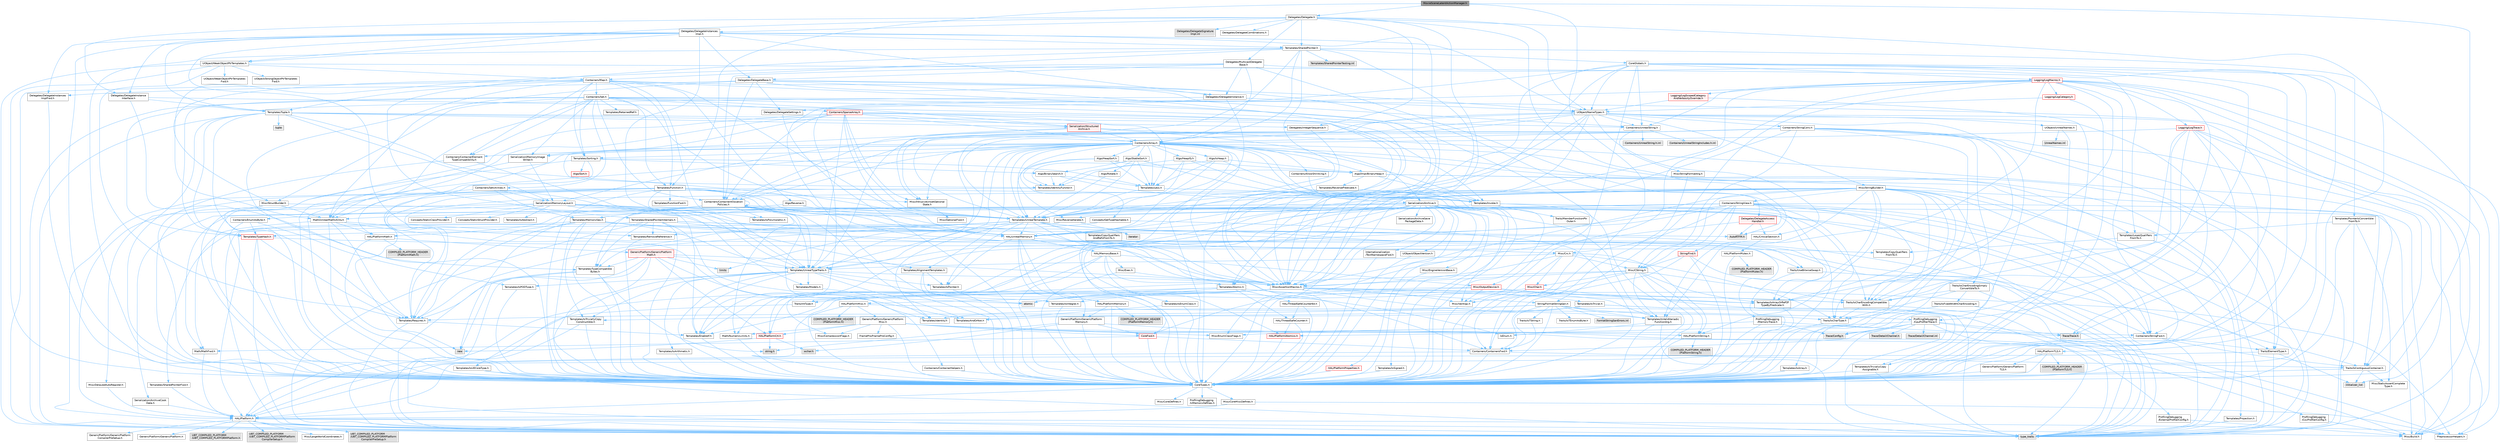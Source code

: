 digraph "MovieSceneLatentActionManager.h"
{
 // INTERACTIVE_SVG=YES
 // LATEX_PDF_SIZE
  bgcolor="transparent";
  edge [fontname=Helvetica,fontsize=10,labelfontname=Helvetica,labelfontsize=10];
  node [fontname=Helvetica,fontsize=10,shape=box,height=0.2,width=0.4];
  Node1 [id="Node000001",label="MovieSceneLatentActionManager.h",height=0.2,width=0.4,color="gray40", fillcolor="grey60", style="filled", fontcolor="black",tooltip=" "];
  Node1 -> Node2 [id="edge1_Node000001_Node000002",color="steelblue1",style="solid",tooltip=" "];
  Node2 [id="Node000002",label="CoreTypes.h",height=0.2,width=0.4,color="grey40", fillcolor="white", style="filled",URL="$dc/dec/CoreTypes_8h.html",tooltip=" "];
  Node2 -> Node3 [id="edge2_Node000002_Node000003",color="steelblue1",style="solid",tooltip=" "];
  Node3 [id="Node000003",label="HAL/Platform.h",height=0.2,width=0.4,color="grey40", fillcolor="white", style="filled",URL="$d9/dd0/Platform_8h.html",tooltip=" "];
  Node3 -> Node4 [id="edge3_Node000003_Node000004",color="steelblue1",style="solid",tooltip=" "];
  Node4 [id="Node000004",label="Misc/Build.h",height=0.2,width=0.4,color="grey40", fillcolor="white", style="filled",URL="$d3/dbb/Build_8h.html",tooltip=" "];
  Node3 -> Node5 [id="edge4_Node000003_Node000005",color="steelblue1",style="solid",tooltip=" "];
  Node5 [id="Node000005",label="Misc/LargeWorldCoordinates.h",height=0.2,width=0.4,color="grey40", fillcolor="white", style="filled",URL="$d2/dcb/LargeWorldCoordinates_8h.html",tooltip=" "];
  Node3 -> Node6 [id="edge5_Node000003_Node000006",color="steelblue1",style="solid",tooltip=" "];
  Node6 [id="Node000006",label="type_traits",height=0.2,width=0.4,color="grey60", fillcolor="#E0E0E0", style="filled",tooltip=" "];
  Node3 -> Node7 [id="edge6_Node000003_Node000007",color="steelblue1",style="solid",tooltip=" "];
  Node7 [id="Node000007",label="PreprocessorHelpers.h",height=0.2,width=0.4,color="grey40", fillcolor="white", style="filled",URL="$db/ddb/PreprocessorHelpers_8h.html",tooltip=" "];
  Node3 -> Node8 [id="edge7_Node000003_Node000008",color="steelblue1",style="solid",tooltip=" "];
  Node8 [id="Node000008",label="UBT_COMPILED_PLATFORM\l/UBT_COMPILED_PLATFORMPlatform\lCompilerPreSetup.h",height=0.2,width=0.4,color="grey60", fillcolor="#E0E0E0", style="filled",tooltip=" "];
  Node3 -> Node9 [id="edge8_Node000003_Node000009",color="steelblue1",style="solid",tooltip=" "];
  Node9 [id="Node000009",label="GenericPlatform/GenericPlatform\lCompilerPreSetup.h",height=0.2,width=0.4,color="grey40", fillcolor="white", style="filled",URL="$d9/dc8/GenericPlatformCompilerPreSetup_8h.html",tooltip=" "];
  Node3 -> Node10 [id="edge9_Node000003_Node000010",color="steelblue1",style="solid",tooltip=" "];
  Node10 [id="Node000010",label="GenericPlatform/GenericPlatform.h",height=0.2,width=0.4,color="grey40", fillcolor="white", style="filled",URL="$d6/d84/GenericPlatform_8h.html",tooltip=" "];
  Node3 -> Node11 [id="edge10_Node000003_Node000011",color="steelblue1",style="solid",tooltip=" "];
  Node11 [id="Node000011",label="UBT_COMPILED_PLATFORM\l/UBT_COMPILED_PLATFORMPlatform.h",height=0.2,width=0.4,color="grey60", fillcolor="#E0E0E0", style="filled",tooltip=" "];
  Node3 -> Node12 [id="edge11_Node000003_Node000012",color="steelblue1",style="solid",tooltip=" "];
  Node12 [id="Node000012",label="UBT_COMPILED_PLATFORM\l/UBT_COMPILED_PLATFORMPlatform\lCompilerSetup.h",height=0.2,width=0.4,color="grey60", fillcolor="#E0E0E0", style="filled",tooltip=" "];
  Node2 -> Node13 [id="edge12_Node000002_Node000013",color="steelblue1",style="solid",tooltip=" "];
  Node13 [id="Node000013",label="ProfilingDebugging\l/UMemoryDefines.h",height=0.2,width=0.4,color="grey40", fillcolor="white", style="filled",URL="$d2/da2/UMemoryDefines_8h.html",tooltip=" "];
  Node2 -> Node14 [id="edge13_Node000002_Node000014",color="steelblue1",style="solid",tooltip=" "];
  Node14 [id="Node000014",label="Misc/CoreMiscDefines.h",height=0.2,width=0.4,color="grey40", fillcolor="white", style="filled",URL="$da/d38/CoreMiscDefines_8h.html",tooltip=" "];
  Node14 -> Node3 [id="edge14_Node000014_Node000003",color="steelblue1",style="solid",tooltip=" "];
  Node14 -> Node7 [id="edge15_Node000014_Node000007",color="steelblue1",style="solid",tooltip=" "];
  Node2 -> Node15 [id="edge16_Node000002_Node000015",color="steelblue1",style="solid",tooltip=" "];
  Node15 [id="Node000015",label="Misc/CoreDefines.h",height=0.2,width=0.4,color="grey40", fillcolor="white", style="filled",URL="$d3/dd2/CoreDefines_8h.html",tooltip=" "];
  Node1 -> Node16 [id="edge17_Node000001_Node000016",color="steelblue1",style="solid",tooltip=" "];
  Node16 [id="Node000016",label="Delegates/Delegate.h",height=0.2,width=0.4,color="grey40", fillcolor="white", style="filled",URL="$d4/d80/Delegate_8h.html",tooltip=" "];
  Node16 -> Node2 [id="edge18_Node000016_Node000002",color="steelblue1",style="solid",tooltip=" "];
  Node16 -> Node17 [id="edge19_Node000016_Node000017",color="steelblue1",style="solid",tooltip=" "];
  Node17 [id="Node000017",label="Misc/AssertionMacros.h",height=0.2,width=0.4,color="grey40", fillcolor="white", style="filled",URL="$d0/dfa/AssertionMacros_8h.html",tooltip=" "];
  Node17 -> Node2 [id="edge20_Node000017_Node000002",color="steelblue1",style="solid",tooltip=" "];
  Node17 -> Node3 [id="edge21_Node000017_Node000003",color="steelblue1",style="solid",tooltip=" "];
  Node17 -> Node18 [id="edge22_Node000017_Node000018",color="steelblue1",style="solid",tooltip=" "];
  Node18 [id="Node000018",label="HAL/PlatformMisc.h",height=0.2,width=0.4,color="grey40", fillcolor="white", style="filled",URL="$d0/df5/PlatformMisc_8h.html",tooltip=" "];
  Node18 -> Node2 [id="edge23_Node000018_Node000002",color="steelblue1",style="solid",tooltip=" "];
  Node18 -> Node19 [id="edge24_Node000018_Node000019",color="steelblue1",style="solid",tooltip=" "];
  Node19 [id="Node000019",label="GenericPlatform/GenericPlatform\lMisc.h",height=0.2,width=0.4,color="grey40", fillcolor="white", style="filled",URL="$db/d9a/GenericPlatformMisc_8h.html",tooltip=" "];
  Node19 -> Node20 [id="edge25_Node000019_Node000020",color="steelblue1",style="solid",tooltip=" "];
  Node20 [id="Node000020",label="Containers/StringFwd.h",height=0.2,width=0.4,color="grey40", fillcolor="white", style="filled",URL="$df/d37/StringFwd_8h.html",tooltip=" "];
  Node20 -> Node2 [id="edge26_Node000020_Node000002",color="steelblue1",style="solid",tooltip=" "];
  Node20 -> Node21 [id="edge27_Node000020_Node000021",color="steelblue1",style="solid",tooltip=" "];
  Node21 [id="Node000021",label="Traits/ElementType.h",height=0.2,width=0.4,color="grey40", fillcolor="white", style="filled",URL="$d5/d4f/ElementType_8h.html",tooltip=" "];
  Node21 -> Node3 [id="edge28_Node000021_Node000003",color="steelblue1",style="solid",tooltip=" "];
  Node21 -> Node22 [id="edge29_Node000021_Node000022",color="steelblue1",style="solid",tooltip=" "];
  Node22 [id="Node000022",label="initializer_list",height=0.2,width=0.4,color="grey60", fillcolor="#E0E0E0", style="filled",tooltip=" "];
  Node21 -> Node6 [id="edge30_Node000021_Node000006",color="steelblue1",style="solid",tooltip=" "];
  Node20 -> Node23 [id="edge31_Node000020_Node000023",color="steelblue1",style="solid",tooltip=" "];
  Node23 [id="Node000023",label="Traits/IsContiguousContainer.h",height=0.2,width=0.4,color="grey40", fillcolor="white", style="filled",URL="$d5/d3c/IsContiguousContainer_8h.html",tooltip=" "];
  Node23 -> Node2 [id="edge32_Node000023_Node000002",color="steelblue1",style="solid",tooltip=" "];
  Node23 -> Node24 [id="edge33_Node000023_Node000024",color="steelblue1",style="solid",tooltip=" "];
  Node24 [id="Node000024",label="Misc/StaticAssertComplete\lType.h",height=0.2,width=0.4,color="grey40", fillcolor="white", style="filled",URL="$d5/d4e/StaticAssertCompleteType_8h.html",tooltip=" "];
  Node23 -> Node22 [id="edge34_Node000023_Node000022",color="steelblue1",style="solid",tooltip=" "];
  Node19 -> Node25 [id="edge35_Node000019_Node000025",color="steelblue1",style="solid",tooltip=" "];
  Node25 [id="Node000025",label="CoreFwd.h",height=0.2,width=0.4,color="red", fillcolor="#FFF0F0", style="filled",URL="$d1/d1e/CoreFwd_8h.html",tooltip=" "];
  Node25 -> Node2 [id="edge36_Node000025_Node000002",color="steelblue1",style="solid",tooltip=" "];
  Node25 -> Node26 [id="edge37_Node000025_Node000026",color="steelblue1",style="solid",tooltip=" "];
  Node26 [id="Node000026",label="Containers/ContainersFwd.h",height=0.2,width=0.4,color="grey40", fillcolor="white", style="filled",URL="$d4/d0a/ContainersFwd_8h.html",tooltip=" "];
  Node26 -> Node3 [id="edge38_Node000026_Node000003",color="steelblue1",style="solid",tooltip=" "];
  Node26 -> Node2 [id="edge39_Node000026_Node000002",color="steelblue1",style="solid",tooltip=" "];
  Node26 -> Node23 [id="edge40_Node000026_Node000023",color="steelblue1",style="solid",tooltip=" "];
  Node25 -> Node27 [id="edge41_Node000025_Node000027",color="steelblue1",style="solid",tooltip=" "];
  Node27 [id="Node000027",label="Math/MathFwd.h",height=0.2,width=0.4,color="grey40", fillcolor="white", style="filled",URL="$d2/d10/MathFwd_8h.html",tooltip=" "];
  Node27 -> Node3 [id="edge42_Node000027_Node000003",color="steelblue1",style="solid",tooltip=" "];
  Node19 -> Node2 [id="edge43_Node000019_Node000002",color="steelblue1",style="solid",tooltip=" "];
  Node19 -> Node29 [id="edge44_Node000019_Node000029",color="steelblue1",style="solid",tooltip=" "];
  Node29 [id="Node000029",label="FramePro/FrameProConfig.h",height=0.2,width=0.4,color="grey40", fillcolor="white", style="filled",URL="$d7/d90/FrameProConfig_8h.html",tooltip=" "];
  Node19 -> Node30 [id="edge45_Node000019_Node000030",color="steelblue1",style="solid",tooltip=" "];
  Node30 [id="Node000030",label="HAL/PlatformCrt.h",height=0.2,width=0.4,color="red", fillcolor="#FFF0F0", style="filled",URL="$d8/d75/PlatformCrt_8h.html",tooltip=" "];
  Node30 -> Node31 [id="edge46_Node000030_Node000031",color="steelblue1",style="solid",tooltip=" "];
  Node31 [id="Node000031",label="new",height=0.2,width=0.4,color="grey60", fillcolor="#E0E0E0", style="filled",tooltip=" "];
  Node30 -> Node32 [id="edge47_Node000030_Node000032",color="steelblue1",style="solid",tooltip=" "];
  Node32 [id="Node000032",label="wchar.h",height=0.2,width=0.4,color="grey60", fillcolor="#E0E0E0", style="filled",tooltip=" "];
  Node30 -> Node39 [id="edge48_Node000030_Node000039",color="steelblue1",style="solid",tooltip=" "];
  Node39 [id="Node000039",label="string.h",height=0.2,width=0.4,color="grey60", fillcolor="#E0E0E0", style="filled",tooltip=" "];
  Node19 -> Node40 [id="edge49_Node000019_Node000040",color="steelblue1",style="solid",tooltip=" "];
  Node40 [id="Node000040",label="Math/NumericLimits.h",height=0.2,width=0.4,color="grey40", fillcolor="white", style="filled",URL="$df/d1b/NumericLimits_8h.html",tooltip=" "];
  Node40 -> Node2 [id="edge50_Node000040_Node000002",color="steelblue1",style="solid",tooltip=" "];
  Node19 -> Node41 [id="edge51_Node000019_Node000041",color="steelblue1",style="solid",tooltip=" "];
  Node41 [id="Node000041",label="Misc/CompressionFlags.h",height=0.2,width=0.4,color="grey40", fillcolor="white", style="filled",URL="$d9/d76/CompressionFlags_8h.html",tooltip=" "];
  Node19 -> Node42 [id="edge52_Node000019_Node000042",color="steelblue1",style="solid",tooltip=" "];
  Node42 [id="Node000042",label="Misc/EnumClassFlags.h",height=0.2,width=0.4,color="grey40", fillcolor="white", style="filled",URL="$d8/de7/EnumClassFlags_8h.html",tooltip=" "];
  Node19 -> Node43 [id="edge53_Node000019_Node000043",color="steelblue1",style="solid",tooltip=" "];
  Node43 [id="Node000043",label="ProfilingDebugging\l/CsvProfilerConfig.h",height=0.2,width=0.4,color="grey40", fillcolor="white", style="filled",URL="$d3/d88/CsvProfilerConfig_8h.html",tooltip=" "];
  Node43 -> Node4 [id="edge54_Node000043_Node000004",color="steelblue1",style="solid",tooltip=" "];
  Node19 -> Node44 [id="edge55_Node000019_Node000044",color="steelblue1",style="solid",tooltip=" "];
  Node44 [id="Node000044",label="ProfilingDebugging\l/ExternalProfilerConfig.h",height=0.2,width=0.4,color="grey40", fillcolor="white", style="filled",URL="$d3/dbb/ExternalProfilerConfig_8h.html",tooltip=" "];
  Node44 -> Node4 [id="edge56_Node000044_Node000004",color="steelblue1",style="solid",tooltip=" "];
  Node18 -> Node45 [id="edge57_Node000018_Node000045",color="steelblue1",style="solid",tooltip=" "];
  Node45 [id="Node000045",label="COMPILED_PLATFORM_HEADER\l(PlatformMisc.h)",height=0.2,width=0.4,color="grey60", fillcolor="#E0E0E0", style="filled",tooltip=" "];
  Node18 -> Node46 [id="edge58_Node000018_Node000046",color="steelblue1",style="solid",tooltip=" "];
  Node46 [id="Node000046",label="ProfilingDebugging\l/CpuProfilerTrace.h",height=0.2,width=0.4,color="grey40", fillcolor="white", style="filled",URL="$da/dcb/CpuProfilerTrace_8h.html",tooltip=" "];
  Node46 -> Node2 [id="edge59_Node000046_Node000002",color="steelblue1",style="solid",tooltip=" "];
  Node46 -> Node26 [id="edge60_Node000046_Node000026",color="steelblue1",style="solid",tooltip=" "];
  Node46 -> Node47 [id="edge61_Node000046_Node000047",color="steelblue1",style="solid",tooltip=" "];
  Node47 [id="Node000047",label="HAL/PlatformAtomics.h",height=0.2,width=0.4,color="red", fillcolor="#FFF0F0", style="filled",URL="$d3/d36/PlatformAtomics_8h.html",tooltip=" "];
  Node47 -> Node2 [id="edge62_Node000047_Node000002",color="steelblue1",style="solid",tooltip=" "];
  Node46 -> Node7 [id="edge63_Node000046_Node000007",color="steelblue1",style="solid",tooltip=" "];
  Node46 -> Node4 [id="edge64_Node000046_Node000004",color="steelblue1",style="solid",tooltip=" "];
  Node46 -> Node50 [id="edge65_Node000046_Node000050",color="steelblue1",style="solid",tooltip=" "];
  Node50 [id="Node000050",label="Trace/Config.h",height=0.2,width=0.4,color="grey60", fillcolor="#E0E0E0", style="filled",tooltip=" "];
  Node46 -> Node51 [id="edge66_Node000046_Node000051",color="steelblue1",style="solid",tooltip=" "];
  Node51 [id="Node000051",label="Trace/Detail/Channel.h",height=0.2,width=0.4,color="grey60", fillcolor="#E0E0E0", style="filled",tooltip=" "];
  Node46 -> Node52 [id="edge67_Node000046_Node000052",color="steelblue1",style="solid",tooltip=" "];
  Node52 [id="Node000052",label="Trace/Detail/Channel.inl",height=0.2,width=0.4,color="grey60", fillcolor="#E0E0E0", style="filled",tooltip=" "];
  Node46 -> Node53 [id="edge68_Node000046_Node000053",color="steelblue1",style="solid",tooltip=" "];
  Node53 [id="Node000053",label="Trace/Trace.h",height=0.2,width=0.4,color="grey60", fillcolor="#E0E0E0", style="filled",tooltip=" "];
  Node17 -> Node7 [id="edge69_Node000017_Node000007",color="steelblue1",style="solid",tooltip=" "];
  Node17 -> Node54 [id="edge70_Node000017_Node000054",color="steelblue1",style="solid",tooltip=" "];
  Node54 [id="Node000054",label="Templates/EnableIf.h",height=0.2,width=0.4,color="grey40", fillcolor="white", style="filled",URL="$d7/d60/EnableIf_8h.html",tooltip=" "];
  Node54 -> Node2 [id="edge71_Node000054_Node000002",color="steelblue1",style="solid",tooltip=" "];
  Node17 -> Node55 [id="edge72_Node000017_Node000055",color="steelblue1",style="solid",tooltip=" "];
  Node55 [id="Node000055",label="Templates/IsArrayOrRefOf\lTypeByPredicate.h",height=0.2,width=0.4,color="grey40", fillcolor="white", style="filled",URL="$d6/da1/IsArrayOrRefOfTypeByPredicate_8h.html",tooltip=" "];
  Node55 -> Node2 [id="edge73_Node000055_Node000002",color="steelblue1",style="solid",tooltip=" "];
  Node17 -> Node56 [id="edge74_Node000017_Node000056",color="steelblue1",style="solid",tooltip=" "];
  Node56 [id="Node000056",label="Templates/IsValidVariadic\lFunctionArg.h",height=0.2,width=0.4,color="grey40", fillcolor="white", style="filled",URL="$d0/dc8/IsValidVariadicFunctionArg_8h.html",tooltip=" "];
  Node56 -> Node2 [id="edge75_Node000056_Node000002",color="steelblue1",style="solid",tooltip=" "];
  Node56 -> Node57 [id="edge76_Node000056_Node000057",color="steelblue1",style="solid",tooltip=" "];
  Node57 [id="Node000057",label="IsEnum.h",height=0.2,width=0.4,color="grey40", fillcolor="white", style="filled",URL="$d4/de5/IsEnum_8h.html",tooltip=" "];
  Node56 -> Node6 [id="edge77_Node000056_Node000006",color="steelblue1",style="solid",tooltip=" "];
  Node17 -> Node58 [id="edge78_Node000017_Node000058",color="steelblue1",style="solid",tooltip=" "];
  Node58 [id="Node000058",label="Traits/IsCharEncodingCompatible\lWith.h",height=0.2,width=0.4,color="grey40", fillcolor="white", style="filled",URL="$df/dd1/IsCharEncodingCompatibleWith_8h.html",tooltip=" "];
  Node58 -> Node6 [id="edge79_Node000058_Node000006",color="steelblue1",style="solid",tooltip=" "];
  Node58 -> Node59 [id="edge80_Node000058_Node000059",color="steelblue1",style="solid",tooltip=" "];
  Node59 [id="Node000059",label="Traits/IsCharType.h",height=0.2,width=0.4,color="grey40", fillcolor="white", style="filled",URL="$db/d51/IsCharType_8h.html",tooltip=" "];
  Node59 -> Node2 [id="edge81_Node000059_Node000002",color="steelblue1",style="solid",tooltip=" "];
  Node17 -> Node60 [id="edge82_Node000017_Node000060",color="steelblue1",style="solid",tooltip=" "];
  Node60 [id="Node000060",label="Misc/VarArgs.h",height=0.2,width=0.4,color="grey40", fillcolor="white", style="filled",URL="$d5/d6f/VarArgs_8h.html",tooltip=" "];
  Node60 -> Node2 [id="edge83_Node000060_Node000002",color="steelblue1",style="solid",tooltip=" "];
  Node17 -> Node61 [id="edge84_Node000017_Node000061",color="steelblue1",style="solid",tooltip=" "];
  Node61 [id="Node000061",label="String/FormatStringSan.h",height=0.2,width=0.4,color="grey40", fillcolor="white", style="filled",URL="$d3/d8b/FormatStringSan_8h.html",tooltip=" "];
  Node61 -> Node6 [id="edge85_Node000061_Node000006",color="steelblue1",style="solid",tooltip=" "];
  Node61 -> Node2 [id="edge86_Node000061_Node000002",color="steelblue1",style="solid",tooltip=" "];
  Node61 -> Node62 [id="edge87_Node000061_Node000062",color="steelblue1",style="solid",tooltip=" "];
  Node62 [id="Node000062",label="Templates/Requires.h",height=0.2,width=0.4,color="grey40", fillcolor="white", style="filled",URL="$dc/d96/Requires_8h.html",tooltip=" "];
  Node62 -> Node54 [id="edge88_Node000062_Node000054",color="steelblue1",style="solid",tooltip=" "];
  Node62 -> Node6 [id="edge89_Node000062_Node000006",color="steelblue1",style="solid",tooltip=" "];
  Node61 -> Node63 [id="edge90_Node000061_Node000063",color="steelblue1",style="solid",tooltip=" "];
  Node63 [id="Node000063",label="Templates/Identity.h",height=0.2,width=0.4,color="grey40", fillcolor="white", style="filled",URL="$d0/dd5/Identity_8h.html",tooltip=" "];
  Node61 -> Node56 [id="edge91_Node000061_Node000056",color="steelblue1",style="solid",tooltip=" "];
  Node61 -> Node59 [id="edge92_Node000061_Node000059",color="steelblue1",style="solid",tooltip=" "];
  Node61 -> Node64 [id="edge93_Node000061_Node000064",color="steelblue1",style="solid",tooltip=" "];
  Node64 [id="Node000064",label="Traits/IsTEnumAsByte.h",height=0.2,width=0.4,color="grey40", fillcolor="white", style="filled",URL="$d1/de6/IsTEnumAsByte_8h.html",tooltip=" "];
  Node61 -> Node65 [id="edge94_Node000061_Node000065",color="steelblue1",style="solid",tooltip=" "];
  Node65 [id="Node000065",label="Traits/IsTString.h",height=0.2,width=0.4,color="grey40", fillcolor="white", style="filled",URL="$d0/df8/IsTString_8h.html",tooltip=" "];
  Node65 -> Node26 [id="edge95_Node000065_Node000026",color="steelblue1",style="solid",tooltip=" "];
  Node61 -> Node26 [id="edge96_Node000061_Node000026",color="steelblue1",style="solid",tooltip=" "];
  Node61 -> Node66 [id="edge97_Node000061_Node000066",color="steelblue1",style="solid",tooltip=" "];
  Node66 [id="Node000066",label="FormatStringSanErrors.inl",height=0.2,width=0.4,color="grey60", fillcolor="#E0E0E0", style="filled",tooltip=" "];
  Node17 -> Node67 [id="edge98_Node000017_Node000067",color="steelblue1",style="solid",tooltip=" "];
  Node67 [id="Node000067",label="atomic",height=0.2,width=0.4,color="grey60", fillcolor="#E0E0E0", style="filled",tooltip=" "];
  Node16 -> Node68 [id="edge99_Node000016_Node000068",color="steelblue1",style="solid",tooltip=" "];
  Node68 [id="Node000068",label="UObject/NameTypes.h",height=0.2,width=0.4,color="grey40", fillcolor="white", style="filled",URL="$d6/d35/NameTypes_8h.html",tooltip=" "];
  Node68 -> Node2 [id="edge100_Node000068_Node000002",color="steelblue1",style="solid",tooltip=" "];
  Node68 -> Node17 [id="edge101_Node000068_Node000017",color="steelblue1",style="solid",tooltip=" "];
  Node68 -> Node69 [id="edge102_Node000068_Node000069",color="steelblue1",style="solid",tooltip=" "];
  Node69 [id="Node000069",label="HAL/UnrealMemory.h",height=0.2,width=0.4,color="grey40", fillcolor="white", style="filled",URL="$d9/d96/UnrealMemory_8h.html",tooltip=" "];
  Node69 -> Node2 [id="edge103_Node000069_Node000002",color="steelblue1",style="solid",tooltip=" "];
  Node69 -> Node70 [id="edge104_Node000069_Node000070",color="steelblue1",style="solid",tooltip=" "];
  Node70 [id="Node000070",label="GenericPlatform/GenericPlatform\lMemory.h",height=0.2,width=0.4,color="grey40", fillcolor="white", style="filled",URL="$dd/d22/GenericPlatformMemory_8h.html",tooltip=" "];
  Node70 -> Node25 [id="edge105_Node000070_Node000025",color="steelblue1",style="solid",tooltip=" "];
  Node70 -> Node2 [id="edge106_Node000070_Node000002",color="steelblue1",style="solid",tooltip=" "];
  Node70 -> Node71 [id="edge107_Node000070_Node000071",color="steelblue1",style="solid",tooltip=" "];
  Node71 [id="Node000071",label="HAL/PlatformString.h",height=0.2,width=0.4,color="grey40", fillcolor="white", style="filled",URL="$db/db5/PlatformString_8h.html",tooltip=" "];
  Node71 -> Node2 [id="edge108_Node000071_Node000002",color="steelblue1",style="solid",tooltip=" "];
  Node71 -> Node72 [id="edge109_Node000071_Node000072",color="steelblue1",style="solid",tooltip=" "];
  Node72 [id="Node000072",label="COMPILED_PLATFORM_HEADER\l(PlatformString.h)",height=0.2,width=0.4,color="grey60", fillcolor="#E0E0E0", style="filled",tooltip=" "];
  Node70 -> Node39 [id="edge110_Node000070_Node000039",color="steelblue1",style="solid",tooltip=" "];
  Node70 -> Node32 [id="edge111_Node000070_Node000032",color="steelblue1",style="solid",tooltip=" "];
  Node69 -> Node73 [id="edge112_Node000069_Node000073",color="steelblue1",style="solid",tooltip=" "];
  Node73 [id="Node000073",label="HAL/MemoryBase.h",height=0.2,width=0.4,color="grey40", fillcolor="white", style="filled",URL="$d6/d9f/MemoryBase_8h.html",tooltip=" "];
  Node73 -> Node2 [id="edge113_Node000073_Node000002",color="steelblue1",style="solid",tooltip=" "];
  Node73 -> Node47 [id="edge114_Node000073_Node000047",color="steelblue1",style="solid",tooltip=" "];
  Node73 -> Node30 [id="edge115_Node000073_Node000030",color="steelblue1",style="solid",tooltip=" "];
  Node73 -> Node74 [id="edge116_Node000073_Node000074",color="steelblue1",style="solid",tooltip=" "];
  Node74 [id="Node000074",label="Misc/Exec.h",height=0.2,width=0.4,color="grey40", fillcolor="white", style="filled",URL="$de/ddb/Exec_8h.html",tooltip=" "];
  Node74 -> Node2 [id="edge117_Node000074_Node000002",color="steelblue1",style="solid",tooltip=" "];
  Node74 -> Node17 [id="edge118_Node000074_Node000017",color="steelblue1",style="solid",tooltip=" "];
  Node73 -> Node75 [id="edge119_Node000073_Node000075",color="steelblue1",style="solid",tooltip=" "];
  Node75 [id="Node000075",label="Misc/OutputDevice.h",height=0.2,width=0.4,color="red", fillcolor="#FFF0F0", style="filled",URL="$d7/d32/OutputDevice_8h.html",tooltip=" "];
  Node75 -> Node25 [id="edge120_Node000075_Node000025",color="steelblue1",style="solid",tooltip=" "];
  Node75 -> Node2 [id="edge121_Node000075_Node000002",color="steelblue1",style="solid",tooltip=" "];
  Node75 -> Node60 [id="edge122_Node000075_Node000060",color="steelblue1",style="solid",tooltip=" "];
  Node75 -> Node55 [id="edge123_Node000075_Node000055",color="steelblue1",style="solid",tooltip=" "];
  Node75 -> Node56 [id="edge124_Node000075_Node000056",color="steelblue1",style="solid",tooltip=" "];
  Node75 -> Node58 [id="edge125_Node000075_Node000058",color="steelblue1",style="solid",tooltip=" "];
  Node73 -> Node77 [id="edge126_Node000073_Node000077",color="steelblue1",style="solid",tooltip=" "];
  Node77 [id="Node000077",label="Templates/Atomic.h",height=0.2,width=0.4,color="grey40", fillcolor="white", style="filled",URL="$d3/d91/Atomic_8h.html",tooltip=" "];
  Node77 -> Node78 [id="edge127_Node000077_Node000078",color="steelblue1",style="solid",tooltip=" "];
  Node78 [id="Node000078",label="HAL/ThreadSafeCounter.h",height=0.2,width=0.4,color="grey40", fillcolor="white", style="filled",URL="$dc/dc9/ThreadSafeCounter_8h.html",tooltip=" "];
  Node78 -> Node2 [id="edge128_Node000078_Node000002",color="steelblue1",style="solid",tooltip=" "];
  Node78 -> Node47 [id="edge129_Node000078_Node000047",color="steelblue1",style="solid",tooltip=" "];
  Node77 -> Node79 [id="edge130_Node000077_Node000079",color="steelblue1",style="solid",tooltip=" "];
  Node79 [id="Node000079",label="HAL/ThreadSafeCounter64.h",height=0.2,width=0.4,color="grey40", fillcolor="white", style="filled",URL="$d0/d12/ThreadSafeCounter64_8h.html",tooltip=" "];
  Node79 -> Node2 [id="edge131_Node000079_Node000002",color="steelblue1",style="solid",tooltip=" "];
  Node79 -> Node78 [id="edge132_Node000079_Node000078",color="steelblue1",style="solid",tooltip=" "];
  Node77 -> Node80 [id="edge133_Node000077_Node000080",color="steelblue1",style="solid",tooltip=" "];
  Node80 [id="Node000080",label="Templates/IsIntegral.h",height=0.2,width=0.4,color="grey40", fillcolor="white", style="filled",URL="$da/d64/IsIntegral_8h.html",tooltip=" "];
  Node80 -> Node2 [id="edge134_Node000080_Node000002",color="steelblue1",style="solid",tooltip=" "];
  Node77 -> Node81 [id="edge135_Node000077_Node000081",color="steelblue1",style="solid",tooltip=" "];
  Node81 [id="Node000081",label="Templates/IsTrivial.h",height=0.2,width=0.4,color="grey40", fillcolor="white", style="filled",URL="$da/d4c/IsTrivial_8h.html",tooltip=" "];
  Node81 -> Node82 [id="edge136_Node000081_Node000082",color="steelblue1",style="solid",tooltip=" "];
  Node82 [id="Node000082",label="Templates/AndOrNot.h",height=0.2,width=0.4,color="grey40", fillcolor="white", style="filled",URL="$db/d0a/AndOrNot_8h.html",tooltip=" "];
  Node82 -> Node2 [id="edge137_Node000082_Node000002",color="steelblue1",style="solid",tooltip=" "];
  Node81 -> Node83 [id="edge138_Node000081_Node000083",color="steelblue1",style="solid",tooltip=" "];
  Node83 [id="Node000083",label="Templates/IsTriviallyCopy\lConstructible.h",height=0.2,width=0.4,color="grey40", fillcolor="white", style="filled",URL="$d3/d78/IsTriviallyCopyConstructible_8h.html",tooltip=" "];
  Node83 -> Node2 [id="edge139_Node000083_Node000002",color="steelblue1",style="solid",tooltip=" "];
  Node83 -> Node6 [id="edge140_Node000083_Node000006",color="steelblue1",style="solid",tooltip=" "];
  Node81 -> Node84 [id="edge141_Node000081_Node000084",color="steelblue1",style="solid",tooltip=" "];
  Node84 [id="Node000084",label="Templates/IsTriviallyCopy\lAssignable.h",height=0.2,width=0.4,color="grey40", fillcolor="white", style="filled",URL="$d2/df2/IsTriviallyCopyAssignable_8h.html",tooltip=" "];
  Node84 -> Node2 [id="edge142_Node000084_Node000002",color="steelblue1",style="solid",tooltip=" "];
  Node84 -> Node6 [id="edge143_Node000084_Node000006",color="steelblue1",style="solid",tooltip=" "];
  Node81 -> Node6 [id="edge144_Node000081_Node000006",color="steelblue1",style="solid",tooltip=" "];
  Node77 -> Node85 [id="edge145_Node000077_Node000085",color="steelblue1",style="solid",tooltip=" "];
  Node85 [id="Node000085",label="Traits/IntType.h",height=0.2,width=0.4,color="grey40", fillcolor="white", style="filled",URL="$d7/deb/IntType_8h.html",tooltip=" "];
  Node85 -> Node3 [id="edge146_Node000085_Node000003",color="steelblue1",style="solid",tooltip=" "];
  Node77 -> Node67 [id="edge147_Node000077_Node000067",color="steelblue1",style="solid",tooltip=" "];
  Node69 -> Node86 [id="edge148_Node000069_Node000086",color="steelblue1",style="solid",tooltip=" "];
  Node86 [id="Node000086",label="HAL/PlatformMemory.h",height=0.2,width=0.4,color="grey40", fillcolor="white", style="filled",URL="$de/d68/PlatformMemory_8h.html",tooltip=" "];
  Node86 -> Node2 [id="edge149_Node000086_Node000002",color="steelblue1",style="solid",tooltip=" "];
  Node86 -> Node70 [id="edge150_Node000086_Node000070",color="steelblue1",style="solid",tooltip=" "];
  Node86 -> Node87 [id="edge151_Node000086_Node000087",color="steelblue1",style="solid",tooltip=" "];
  Node87 [id="Node000087",label="COMPILED_PLATFORM_HEADER\l(PlatformMemory.h)",height=0.2,width=0.4,color="grey60", fillcolor="#E0E0E0", style="filled",tooltip=" "];
  Node69 -> Node88 [id="edge152_Node000069_Node000088",color="steelblue1",style="solid",tooltip=" "];
  Node88 [id="Node000088",label="ProfilingDebugging\l/MemoryTrace.h",height=0.2,width=0.4,color="grey40", fillcolor="white", style="filled",URL="$da/dd7/MemoryTrace_8h.html",tooltip=" "];
  Node88 -> Node3 [id="edge153_Node000088_Node000003",color="steelblue1",style="solid",tooltip=" "];
  Node88 -> Node42 [id="edge154_Node000088_Node000042",color="steelblue1",style="solid",tooltip=" "];
  Node88 -> Node50 [id="edge155_Node000088_Node000050",color="steelblue1",style="solid",tooltip=" "];
  Node88 -> Node53 [id="edge156_Node000088_Node000053",color="steelblue1",style="solid",tooltip=" "];
  Node69 -> Node89 [id="edge157_Node000069_Node000089",color="steelblue1",style="solid",tooltip=" "];
  Node89 [id="Node000089",label="Templates/IsPointer.h",height=0.2,width=0.4,color="grey40", fillcolor="white", style="filled",URL="$d7/d05/IsPointer_8h.html",tooltip=" "];
  Node89 -> Node2 [id="edge158_Node000089_Node000002",color="steelblue1",style="solid",tooltip=" "];
  Node68 -> Node90 [id="edge159_Node000068_Node000090",color="steelblue1",style="solid",tooltip=" "];
  Node90 [id="Node000090",label="Templates/UnrealTypeTraits.h",height=0.2,width=0.4,color="grey40", fillcolor="white", style="filled",URL="$d2/d2d/UnrealTypeTraits_8h.html",tooltip=" "];
  Node90 -> Node2 [id="edge160_Node000090_Node000002",color="steelblue1",style="solid",tooltip=" "];
  Node90 -> Node89 [id="edge161_Node000090_Node000089",color="steelblue1",style="solid",tooltip=" "];
  Node90 -> Node17 [id="edge162_Node000090_Node000017",color="steelblue1",style="solid",tooltip=" "];
  Node90 -> Node82 [id="edge163_Node000090_Node000082",color="steelblue1",style="solid",tooltip=" "];
  Node90 -> Node54 [id="edge164_Node000090_Node000054",color="steelblue1",style="solid",tooltip=" "];
  Node90 -> Node91 [id="edge165_Node000090_Node000091",color="steelblue1",style="solid",tooltip=" "];
  Node91 [id="Node000091",label="Templates/IsArithmetic.h",height=0.2,width=0.4,color="grey40", fillcolor="white", style="filled",URL="$d2/d5d/IsArithmetic_8h.html",tooltip=" "];
  Node91 -> Node2 [id="edge166_Node000091_Node000002",color="steelblue1",style="solid",tooltip=" "];
  Node90 -> Node57 [id="edge167_Node000090_Node000057",color="steelblue1",style="solid",tooltip=" "];
  Node90 -> Node92 [id="edge168_Node000090_Node000092",color="steelblue1",style="solid",tooltip=" "];
  Node92 [id="Node000092",label="Templates/Models.h",height=0.2,width=0.4,color="grey40", fillcolor="white", style="filled",URL="$d3/d0c/Models_8h.html",tooltip=" "];
  Node92 -> Node63 [id="edge169_Node000092_Node000063",color="steelblue1",style="solid",tooltip=" "];
  Node90 -> Node93 [id="edge170_Node000090_Node000093",color="steelblue1",style="solid",tooltip=" "];
  Node93 [id="Node000093",label="Templates/IsPODType.h",height=0.2,width=0.4,color="grey40", fillcolor="white", style="filled",URL="$d7/db1/IsPODType_8h.html",tooltip=" "];
  Node93 -> Node2 [id="edge171_Node000093_Node000002",color="steelblue1",style="solid",tooltip=" "];
  Node90 -> Node94 [id="edge172_Node000090_Node000094",color="steelblue1",style="solid",tooltip=" "];
  Node94 [id="Node000094",label="Templates/IsUECoreType.h",height=0.2,width=0.4,color="grey40", fillcolor="white", style="filled",URL="$d1/db8/IsUECoreType_8h.html",tooltip=" "];
  Node94 -> Node2 [id="edge173_Node000094_Node000002",color="steelblue1",style="solid",tooltip=" "];
  Node94 -> Node6 [id="edge174_Node000094_Node000006",color="steelblue1",style="solid",tooltip=" "];
  Node90 -> Node83 [id="edge175_Node000090_Node000083",color="steelblue1",style="solid",tooltip=" "];
  Node68 -> Node95 [id="edge176_Node000068_Node000095",color="steelblue1",style="solid",tooltip=" "];
  Node95 [id="Node000095",label="Templates/UnrealTemplate.h",height=0.2,width=0.4,color="grey40", fillcolor="white", style="filled",URL="$d4/d24/UnrealTemplate_8h.html",tooltip=" "];
  Node95 -> Node2 [id="edge177_Node000095_Node000002",color="steelblue1",style="solid",tooltip=" "];
  Node95 -> Node89 [id="edge178_Node000095_Node000089",color="steelblue1",style="solid",tooltip=" "];
  Node95 -> Node69 [id="edge179_Node000095_Node000069",color="steelblue1",style="solid",tooltip=" "];
  Node95 -> Node96 [id="edge180_Node000095_Node000096",color="steelblue1",style="solid",tooltip=" "];
  Node96 [id="Node000096",label="Templates/CopyQualifiers\lAndRefsFromTo.h",height=0.2,width=0.4,color="grey40", fillcolor="white", style="filled",URL="$d3/db3/CopyQualifiersAndRefsFromTo_8h.html",tooltip=" "];
  Node96 -> Node97 [id="edge181_Node000096_Node000097",color="steelblue1",style="solid",tooltip=" "];
  Node97 [id="Node000097",label="Templates/CopyQualifiers\lFromTo.h",height=0.2,width=0.4,color="grey40", fillcolor="white", style="filled",URL="$d5/db4/CopyQualifiersFromTo_8h.html",tooltip=" "];
  Node95 -> Node90 [id="edge182_Node000095_Node000090",color="steelblue1",style="solid",tooltip=" "];
  Node95 -> Node98 [id="edge183_Node000095_Node000098",color="steelblue1",style="solid",tooltip=" "];
  Node98 [id="Node000098",label="Templates/RemoveReference.h",height=0.2,width=0.4,color="grey40", fillcolor="white", style="filled",URL="$da/dbe/RemoveReference_8h.html",tooltip=" "];
  Node98 -> Node2 [id="edge184_Node000098_Node000002",color="steelblue1",style="solid",tooltip=" "];
  Node95 -> Node62 [id="edge185_Node000095_Node000062",color="steelblue1",style="solid",tooltip=" "];
  Node95 -> Node99 [id="edge186_Node000095_Node000099",color="steelblue1",style="solid",tooltip=" "];
  Node99 [id="Node000099",label="Templates/TypeCompatible\lBytes.h",height=0.2,width=0.4,color="grey40", fillcolor="white", style="filled",URL="$df/d0a/TypeCompatibleBytes_8h.html",tooltip=" "];
  Node99 -> Node2 [id="edge187_Node000099_Node000002",color="steelblue1",style="solid",tooltip=" "];
  Node99 -> Node39 [id="edge188_Node000099_Node000039",color="steelblue1",style="solid",tooltip=" "];
  Node99 -> Node31 [id="edge189_Node000099_Node000031",color="steelblue1",style="solid",tooltip=" "];
  Node99 -> Node6 [id="edge190_Node000099_Node000006",color="steelblue1",style="solid",tooltip=" "];
  Node95 -> Node63 [id="edge191_Node000095_Node000063",color="steelblue1",style="solid",tooltip=" "];
  Node95 -> Node23 [id="edge192_Node000095_Node000023",color="steelblue1",style="solid",tooltip=" "];
  Node95 -> Node100 [id="edge193_Node000095_Node000100",color="steelblue1",style="solid",tooltip=" "];
  Node100 [id="Node000100",label="Traits/UseBitwiseSwap.h",height=0.2,width=0.4,color="grey40", fillcolor="white", style="filled",URL="$db/df3/UseBitwiseSwap_8h.html",tooltip=" "];
  Node100 -> Node2 [id="edge194_Node000100_Node000002",color="steelblue1",style="solid",tooltip=" "];
  Node100 -> Node6 [id="edge195_Node000100_Node000006",color="steelblue1",style="solid",tooltip=" "];
  Node95 -> Node6 [id="edge196_Node000095_Node000006",color="steelblue1",style="solid",tooltip=" "];
  Node68 -> Node101 [id="edge197_Node000068_Node000101",color="steelblue1",style="solid",tooltip=" "];
  Node101 [id="Node000101",label="Containers/UnrealString.h",height=0.2,width=0.4,color="grey40", fillcolor="white", style="filled",URL="$d5/dba/UnrealString_8h.html",tooltip=" "];
  Node101 -> Node102 [id="edge198_Node000101_Node000102",color="steelblue1",style="solid",tooltip=" "];
  Node102 [id="Node000102",label="Containers/UnrealStringIncludes.h.inl",height=0.2,width=0.4,color="grey60", fillcolor="#E0E0E0", style="filled",tooltip=" "];
  Node101 -> Node103 [id="edge199_Node000101_Node000103",color="steelblue1",style="solid",tooltip=" "];
  Node103 [id="Node000103",label="Containers/UnrealString.h.inl",height=0.2,width=0.4,color="grey60", fillcolor="#E0E0E0", style="filled",tooltip=" "];
  Node101 -> Node104 [id="edge200_Node000101_Node000104",color="steelblue1",style="solid",tooltip=" "];
  Node104 [id="Node000104",label="Misc/StringFormatArg.h",height=0.2,width=0.4,color="grey40", fillcolor="white", style="filled",URL="$d2/d16/StringFormatArg_8h.html",tooltip=" "];
  Node104 -> Node26 [id="edge201_Node000104_Node000026",color="steelblue1",style="solid",tooltip=" "];
  Node68 -> Node105 [id="edge202_Node000068_Node000105",color="steelblue1",style="solid",tooltip=" "];
  Node105 [id="Node000105",label="HAL/CriticalSection.h",height=0.2,width=0.4,color="grey40", fillcolor="white", style="filled",URL="$d6/d90/CriticalSection_8h.html",tooltip=" "];
  Node105 -> Node106 [id="edge203_Node000105_Node000106",color="steelblue1",style="solid",tooltip=" "];
  Node106 [id="Node000106",label="HAL/PlatformMutex.h",height=0.2,width=0.4,color="grey40", fillcolor="white", style="filled",URL="$d9/d0b/PlatformMutex_8h.html",tooltip=" "];
  Node106 -> Node2 [id="edge204_Node000106_Node000002",color="steelblue1",style="solid",tooltip=" "];
  Node106 -> Node107 [id="edge205_Node000106_Node000107",color="steelblue1",style="solid",tooltip=" "];
  Node107 [id="Node000107",label="COMPILED_PLATFORM_HEADER\l(PlatformMutex.h)",height=0.2,width=0.4,color="grey60", fillcolor="#E0E0E0", style="filled",tooltip=" "];
  Node68 -> Node108 [id="edge206_Node000068_Node000108",color="steelblue1",style="solid",tooltip=" "];
  Node108 [id="Node000108",label="Containers/StringConv.h",height=0.2,width=0.4,color="grey40", fillcolor="white", style="filled",URL="$d3/ddf/StringConv_8h.html",tooltip=" "];
  Node108 -> Node2 [id="edge207_Node000108_Node000002",color="steelblue1",style="solid",tooltip=" "];
  Node108 -> Node17 [id="edge208_Node000108_Node000017",color="steelblue1",style="solid",tooltip=" "];
  Node108 -> Node109 [id="edge209_Node000108_Node000109",color="steelblue1",style="solid",tooltip=" "];
  Node109 [id="Node000109",label="Containers/ContainerAllocation\lPolicies.h",height=0.2,width=0.4,color="grey40", fillcolor="white", style="filled",URL="$d7/dff/ContainerAllocationPolicies_8h.html",tooltip=" "];
  Node109 -> Node2 [id="edge210_Node000109_Node000002",color="steelblue1",style="solid",tooltip=" "];
  Node109 -> Node110 [id="edge211_Node000109_Node000110",color="steelblue1",style="solid",tooltip=" "];
  Node110 [id="Node000110",label="Containers/ContainerHelpers.h",height=0.2,width=0.4,color="grey40", fillcolor="white", style="filled",URL="$d7/d33/ContainerHelpers_8h.html",tooltip=" "];
  Node110 -> Node2 [id="edge212_Node000110_Node000002",color="steelblue1",style="solid",tooltip=" "];
  Node109 -> Node109 [id="edge213_Node000109_Node000109",color="steelblue1",style="solid",tooltip=" "];
  Node109 -> Node111 [id="edge214_Node000109_Node000111",color="steelblue1",style="solid",tooltip=" "];
  Node111 [id="Node000111",label="HAL/PlatformMath.h",height=0.2,width=0.4,color="grey40", fillcolor="white", style="filled",URL="$dc/d53/PlatformMath_8h.html",tooltip=" "];
  Node111 -> Node2 [id="edge215_Node000111_Node000002",color="steelblue1",style="solid",tooltip=" "];
  Node111 -> Node112 [id="edge216_Node000111_Node000112",color="steelblue1",style="solid",tooltip=" "];
  Node112 [id="Node000112",label="GenericPlatform/GenericPlatform\lMath.h",height=0.2,width=0.4,color="red", fillcolor="#FFF0F0", style="filled",URL="$d5/d79/GenericPlatformMath_8h.html",tooltip=" "];
  Node112 -> Node2 [id="edge217_Node000112_Node000002",color="steelblue1",style="solid",tooltip=" "];
  Node112 -> Node26 [id="edge218_Node000112_Node000026",color="steelblue1",style="solid",tooltip=" "];
  Node112 -> Node30 [id="edge219_Node000112_Node000030",color="steelblue1",style="solid",tooltip=" "];
  Node112 -> Node82 [id="edge220_Node000112_Node000082",color="steelblue1",style="solid",tooltip=" "];
  Node112 -> Node90 [id="edge221_Node000112_Node000090",color="steelblue1",style="solid",tooltip=" "];
  Node112 -> Node62 [id="edge222_Node000112_Node000062",color="steelblue1",style="solid",tooltip=" "];
  Node112 -> Node99 [id="edge223_Node000112_Node000099",color="steelblue1",style="solid",tooltip=" "];
  Node112 -> Node117 [id="edge224_Node000112_Node000117",color="steelblue1",style="solid",tooltip=" "];
  Node117 [id="Node000117",label="limits",height=0.2,width=0.4,color="grey60", fillcolor="#E0E0E0", style="filled",tooltip=" "];
  Node112 -> Node6 [id="edge225_Node000112_Node000006",color="steelblue1",style="solid",tooltip=" "];
  Node111 -> Node118 [id="edge226_Node000111_Node000118",color="steelblue1",style="solid",tooltip=" "];
  Node118 [id="Node000118",label="COMPILED_PLATFORM_HEADER\l(PlatformMath.h)",height=0.2,width=0.4,color="grey60", fillcolor="#E0E0E0", style="filled",tooltip=" "];
  Node109 -> Node69 [id="edge227_Node000109_Node000069",color="steelblue1",style="solid",tooltip=" "];
  Node109 -> Node40 [id="edge228_Node000109_Node000040",color="steelblue1",style="solid",tooltip=" "];
  Node109 -> Node17 [id="edge229_Node000109_Node000017",color="steelblue1",style="solid",tooltip=" "];
  Node109 -> Node119 [id="edge230_Node000109_Node000119",color="steelblue1",style="solid",tooltip=" "];
  Node119 [id="Node000119",label="Templates/IsPolymorphic.h",height=0.2,width=0.4,color="grey40", fillcolor="white", style="filled",URL="$dc/d20/IsPolymorphic_8h.html",tooltip=" "];
  Node109 -> Node120 [id="edge231_Node000109_Node000120",color="steelblue1",style="solid",tooltip=" "];
  Node120 [id="Node000120",label="Templates/MemoryOps.h",height=0.2,width=0.4,color="grey40", fillcolor="white", style="filled",URL="$db/dea/MemoryOps_8h.html",tooltip=" "];
  Node120 -> Node2 [id="edge232_Node000120_Node000002",color="steelblue1",style="solid",tooltip=" "];
  Node120 -> Node69 [id="edge233_Node000120_Node000069",color="steelblue1",style="solid",tooltip=" "];
  Node120 -> Node84 [id="edge234_Node000120_Node000084",color="steelblue1",style="solid",tooltip=" "];
  Node120 -> Node83 [id="edge235_Node000120_Node000083",color="steelblue1",style="solid",tooltip=" "];
  Node120 -> Node62 [id="edge236_Node000120_Node000062",color="steelblue1",style="solid",tooltip=" "];
  Node120 -> Node90 [id="edge237_Node000120_Node000090",color="steelblue1",style="solid",tooltip=" "];
  Node120 -> Node100 [id="edge238_Node000120_Node000100",color="steelblue1",style="solid",tooltip=" "];
  Node120 -> Node31 [id="edge239_Node000120_Node000031",color="steelblue1",style="solid",tooltip=" "];
  Node120 -> Node6 [id="edge240_Node000120_Node000006",color="steelblue1",style="solid",tooltip=" "];
  Node109 -> Node99 [id="edge241_Node000109_Node000099",color="steelblue1",style="solid",tooltip=" "];
  Node109 -> Node6 [id="edge242_Node000109_Node000006",color="steelblue1",style="solid",tooltip=" "];
  Node108 -> Node121 [id="edge243_Node000108_Node000121",color="steelblue1",style="solid",tooltip=" "];
  Node121 [id="Node000121",label="Containers/Array.h",height=0.2,width=0.4,color="grey40", fillcolor="white", style="filled",URL="$df/dd0/Array_8h.html",tooltip=" "];
  Node121 -> Node2 [id="edge244_Node000121_Node000002",color="steelblue1",style="solid",tooltip=" "];
  Node121 -> Node17 [id="edge245_Node000121_Node000017",color="steelblue1",style="solid",tooltip=" "];
  Node121 -> Node122 [id="edge246_Node000121_Node000122",color="steelblue1",style="solid",tooltip=" "];
  Node122 [id="Node000122",label="Misc/IntrusiveUnsetOptional\lState.h",height=0.2,width=0.4,color="grey40", fillcolor="white", style="filled",URL="$d2/d0a/IntrusiveUnsetOptionalState_8h.html",tooltip=" "];
  Node122 -> Node123 [id="edge247_Node000122_Node000123",color="steelblue1",style="solid",tooltip=" "];
  Node123 [id="Node000123",label="Misc/OptionalFwd.h",height=0.2,width=0.4,color="grey40", fillcolor="white", style="filled",URL="$dc/d50/OptionalFwd_8h.html",tooltip=" "];
  Node121 -> Node124 [id="edge248_Node000121_Node000124",color="steelblue1",style="solid",tooltip=" "];
  Node124 [id="Node000124",label="Misc/ReverseIterate.h",height=0.2,width=0.4,color="grey40", fillcolor="white", style="filled",URL="$db/de3/ReverseIterate_8h.html",tooltip=" "];
  Node124 -> Node3 [id="edge249_Node000124_Node000003",color="steelblue1",style="solid",tooltip=" "];
  Node124 -> Node125 [id="edge250_Node000124_Node000125",color="steelblue1",style="solid",tooltip=" "];
  Node125 [id="Node000125",label="iterator",height=0.2,width=0.4,color="grey60", fillcolor="#E0E0E0", style="filled",tooltip=" "];
  Node121 -> Node69 [id="edge251_Node000121_Node000069",color="steelblue1",style="solid",tooltip=" "];
  Node121 -> Node90 [id="edge252_Node000121_Node000090",color="steelblue1",style="solid",tooltip=" "];
  Node121 -> Node95 [id="edge253_Node000121_Node000095",color="steelblue1",style="solid",tooltip=" "];
  Node121 -> Node126 [id="edge254_Node000121_Node000126",color="steelblue1",style="solid",tooltip=" "];
  Node126 [id="Node000126",label="Containers/AllowShrinking.h",height=0.2,width=0.4,color="grey40", fillcolor="white", style="filled",URL="$d7/d1a/AllowShrinking_8h.html",tooltip=" "];
  Node126 -> Node2 [id="edge255_Node000126_Node000002",color="steelblue1",style="solid",tooltip=" "];
  Node121 -> Node109 [id="edge256_Node000121_Node000109",color="steelblue1",style="solid",tooltip=" "];
  Node121 -> Node127 [id="edge257_Node000121_Node000127",color="steelblue1",style="solid",tooltip=" "];
  Node127 [id="Node000127",label="Containers/ContainerElement\lTypeCompatibility.h",height=0.2,width=0.4,color="grey40", fillcolor="white", style="filled",URL="$df/ddf/ContainerElementTypeCompatibility_8h.html",tooltip=" "];
  Node127 -> Node2 [id="edge258_Node000127_Node000002",color="steelblue1",style="solid",tooltip=" "];
  Node127 -> Node90 [id="edge259_Node000127_Node000090",color="steelblue1",style="solid",tooltip=" "];
  Node121 -> Node128 [id="edge260_Node000121_Node000128",color="steelblue1",style="solid",tooltip=" "];
  Node128 [id="Node000128",label="Serialization/Archive.h",height=0.2,width=0.4,color="grey40", fillcolor="white", style="filled",URL="$d7/d3b/Archive_8h.html",tooltip=" "];
  Node128 -> Node25 [id="edge261_Node000128_Node000025",color="steelblue1",style="solid",tooltip=" "];
  Node128 -> Node2 [id="edge262_Node000128_Node000002",color="steelblue1",style="solid",tooltip=" "];
  Node128 -> Node129 [id="edge263_Node000128_Node000129",color="steelblue1",style="solid",tooltip=" "];
  Node129 [id="Node000129",label="HAL/PlatformProperties.h",height=0.2,width=0.4,color="red", fillcolor="#FFF0F0", style="filled",URL="$d9/db0/PlatformProperties_8h.html",tooltip=" "];
  Node129 -> Node2 [id="edge264_Node000129_Node000002",color="steelblue1",style="solid",tooltip=" "];
  Node128 -> Node132 [id="edge265_Node000128_Node000132",color="steelblue1",style="solid",tooltip=" "];
  Node132 [id="Node000132",label="Internationalization\l/TextNamespaceFwd.h",height=0.2,width=0.4,color="grey40", fillcolor="white", style="filled",URL="$d8/d97/TextNamespaceFwd_8h.html",tooltip=" "];
  Node132 -> Node2 [id="edge266_Node000132_Node000002",color="steelblue1",style="solid",tooltip=" "];
  Node128 -> Node27 [id="edge267_Node000128_Node000027",color="steelblue1",style="solid",tooltip=" "];
  Node128 -> Node17 [id="edge268_Node000128_Node000017",color="steelblue1",style="solid",tooltip=" "];
  Node128 -> Node4 [id="edge269_Node000128_Node000004",color="steelblue1",style="solid",tooltip=" "];
  Node128 -> Node41 [id="edge270_Node000128_Node000041",color="steelblue1",style="solid",tooltip=" "];
  Node128 -> Node133 [id="edge271_Node000128_Node000133",color="steelblue1",style="solid",tooltip=" "];
  Node133 [id="Node000133",label="Misc/EngineVersionBase.h",height=0.2,width=0.4,color="grey40", fillcolor="white", style="filled",URL="$d5/d2b/EngineVersionBase_8h.html",tooltip=" "];
  Node133 -> Node2 [id="edge272_Node000133_Node000002",color="steelblue1",style="solid",tooltip=" "];
  Node128 -> Node60 [id="edge273_Node000128_Node000060",color="steelblue1",style="solid",tooltip=" "];
  Node128 -> Node134 [id="edge274_Node000128_Node000134",color="steelblue1",style="solid",tooltip=" "];
  Node134 [id="Node000134",label="Serialization/ArchiveCook\lData.h",height=0.2,width=0.4,color="grey40", fillcolor="white", style="filled",URL="$dc/db6/ArchiveCookData_8h.html",tooltip=" "];
  Node134 -> Node3 [id="edge275_Node000134_Node000003",color="steelblue1",style="solid",tooltip=" "];
  Node128 -> Node135 [id="edge276_Node000128_Node000135",color="steelblue1",style="solid",tooltip=" "];
  Node135 [id="Node000135",label="Serialization/ArchiveSave\lPackageData.h",height=0.2,width=0.4,color="grey40", fillcolor="white", style="filled",URL="$d1/d37/ArchiveSavePackageData_8h.html",tooltip=" "];
  Node128 -> Node54 [id="edge277_Node000128_Node000054",color="steelblue1",style="solid",tooltip=" "];
  Node128 -> Node55 [id="edge278_Node000128_Node000055",color="steelblue1",style="solid",tooltip=" "];
  Node128 -> Node136 [id="edge279_Node000128_Node000136",color="steelblue1",style="solid",tooltip=" "];
  Node136 [id="Node000136",label="Templates/IsEnumClass.h",height=0.2,width=0.4,color="grey40", fillcolor="white", style="filled",URL="$d7/d15/IsEnumClass_8h.html",tooltip=" "];
  Node136 -> Node2 [id="edge280_Node000136_Node000002",color="steelblue1",style="solid",tooltip=" "];
  Node136 -> Node82 [id="edge281_Node000136_Node000082",color="steelblue1",style="solid",tooltip=" "];
  Node128 -> Node116 [id="edge282_Node000128_Node000116",color="steelblue1",style="solid",tooltip=" "];
  Node116 [id="Node000116",label="Templates/IsSigned.h",height=0.2,width=0.4,color="grey40", fillcolor="white", style="filled",URL="$d8/dd8/IsSigned_8h.html",tooltip=" "];
  Node116 -> Node2 [id="edge283_Node000116_Node000002",color="steelblue1",style="solid",tooltip=" "];
  Node128 -> Node56 [id="edge284_Node000128_Node000056",color="steelblue1",style="solid",tooltip=" "];
  Node128 -> Node95 [id="edge285_Node000128_Node000095",color="steelblue1",style="solid",tooltip=" "];
  Node128 -> Node58 [id="edge286_Node000128_Node000058",color="steelblue1",style="solid",tooltip=" "];
  Node128 -> Node137 [id="edge287_Node000128_Node000137",color="steelblue1",style="solid",tooltip=" "];
  Node137 [id="Node000137",label="UObject/ObjectVersion.h",height=0.2,width=0.4,color="grey40", fillcolor="white", style="filled",URL="$da/d63/ObjectVersion_8h.html",tooltip=" "];
  Node137 -> Node2 [id="edge288_Node000137_Node000002",color="steelblue1",style="solid",tooltip=" "];
  Node121 -> Node138 [id="edge289_Node000121_Node000138",color="steelblue1",style="solid",tooltip=" "];
  Node138 [id="Node000138",label="Serialization/MemoryImage\lWriter.h",height=0.2,width=0.4,color="grey40", fillcolor="white", style="filled",URL="$d0/d08/MemoryImageWriter_8h.html",tooltip=" "];
  Node138 -> Node2 [id="edge290_Node000138_Node000002",color="steelblue1",style="solid",tooltip=" "];
  Node138 -> Node139 [id="edge291_Node000138_Node000139",color="steelblue1",style="solid",tooltip=" "];
  Node139 [id="Node000139",label="Serialization/MemoryLayout.h",height=0.2,width=0.4,color="grey40", fillcolor="white", style="filled",URL="$d7/d66/MemoryLayout_8h.html",tooltip=" "];
  Node139 -> Node140 [id="edge292_Node000139_Node000140",color="steelblue1",style="solid",tooltip=" "];
  Node140 [id="Node000140",label="Concepts/StaticClassProvider.h",height=0.2,width=0.4,color="grey40", fillcolor="white", style="filled",URL="$dd/d83/StaticClassProvider_8h.html",tooltip=" "];
  Node139 -> Node141 [id="edge293_Node000139_Node000141",color="steelblue1",style="solid",tooltip=" "];
  Node141 [id="Node000141",label="Concepts/StaticStructProvider.h",height=0.2,width=0.4,color="grey40", fillcolor="white", style="filled",URL="$d5/d77/StaticStructProvider_8h.html",tooltip=" "];
  Node139 -> Node142 [id="edge294_Node000139_Node000142",color="steelblue1",style="solid",tooltip=" "];
  Node142 [id="Node000142",label="Containers/EnumAsByte.h",height=0.2,width=0.4,color="grey40", fillcolor="white", style="filled",URL="$d6/d9a/EnumAsByte_8h.html",tooltip=" "];
  Node142 -> Node2 [id="edge295_Node000142_Node000002",color="steelblue1",style="solid",tooltip=" "];
  Node142 -> Node93 [id="edge296_Node000142_Node000093",color="steelblue1",style="solid",tooltip=" "];
  Node142 -> Node143 [id="edge297_Node000142_Node000143",color="steelblue1",style="solid",tooltip=" "];
  Node143 [id="Node000143",label="Templates/TypeHash.h",height=0.2,width=0.4,color="red", fillcolor="#FFF0F0", style="filled",URL="$d1/d62/TypeHash_8h.html",tooltip=" "];
  Node143 -> Node2 [id="edge298_Node000143_Node000002",color="steelblue1",style="solid",tooltip=" "];
  Node143 -> Node62 [id="edge299_Node000143_Node000062",color="steelblue1",style="solid",tooltip=" "];
  Node143 -> Node144 [id="edge300_Node000143_Node000144",color="steelblue1",style="solid",tooltip=" "];
  Node144 [id="Node000144",label="Misc/Crc.h",height=0.2,width=0.4,color="grey40", fillcolor="white", style="filled",URL="$d4/dd2/Crc_8h.html",tooltip=" "];
  Node144 -> Node2 [id="edge301_Node000144_Node000002",color="steelblue1",style="solid",tooltip=" "];
  Node144 -> Node71 [id="edge302_Node000144_Node000071",color="steelblue1",style="solid",tooltip=" "];
  Node144 -> Node17 [id="edge303_Node000144_Node000017",color="steelblue1",style="solid",tooltip=" "];
  Node144 -> Node145 [id="edge304_Node000144_Node000145",color="steelblue1",style="solid",tooltip=" "];
  Node145 [id="Node000145",label="Misc/CString.h",height=0.2,width=0.4,color="grey40", fillcolor="white", style="filled",URL="$d2/d49/CString_8h.html",tooltip=" "];
  Node145 -> Node2 [id="edge305_Node000145_Node000002",color="steelblue1",style="solid",tooltip=" "];
  Node145 -> Node30 [id="edge306_Node000145_Node000030",color="steelblue1",style="solid",tooltip=" "];
  Node145 -> Node71 [id="edge307_Node000145_Node000071",color="steelblue1",style="solid",tooltip=" "];
  Node145 -> Node17 [id="edge308_Node000145_Node000017",color="steelblue1",style="solid",tooltip=" "];
  Node145 -> Node146 [id="edge309_Node000145_Node000146",color="steelblue1",style="solid",tooltip=" "];
  Node146 [id="Node000146",label="Misc/Char.h",height=0.2,width=0.4,color="red", fillcolor="#FFF0F0", style="filled",URL="$d0/d58/Char_8h.html",tooltip=" "];
  Node146 -> Node2 [id="edge310_Node000146_Node000002",color="steelblue1",style="solid",tooltip=" "];
  Node146 -> Node85 [id="edge311_Node000146_Node000085",color="steelblue1",style="solid",tooltip=" "];
  Node146 -> Node6 [id="edge312_Node000146_Node000006",color="steelblue1",style="solid",tooltip=" "];
  Node145 -> Node60 [id="edge313_Node000145_Node000060",color="steelblue1",style="solid",tooltip=" "];
  Node145 -> Node55 [id="edge314_Node000145_Node000055",color="steelblue1",style="solid",tooltip=" "];
  Node145 -> Node56 [id="edge315_Node000145_Node000056",color="steelblue1",style="solid",tooltip=" "];
  Node145 -> Node58 [id="edge316_Node000145_Node000058",color="steelblue1",style="solid",tooltip=" "];
  Node144 -> Node146 [id="edge317_Node000144_Node000146",color="steelblue1",style="solid",tooltip=" "];
  Node144 -> Node90 [id="edge318_Node000144_Node000090",color="steelblue1",style="solid",tooltip=" "];
  Node144 -> Node59 [id="edge319_Node000144_Node000059",color="steelblue1",style="solid",tooltip=" "];
  Node143 -> Node6 [id="edge320_Node000143_Node000006",color="steelblue1",style="solid",tooltip=" "];
  Node139 -> Node20 [id="edge321_Node000139_Node000020",color="steelblue1",style="solid",tooltip=" "];
  Node139 -> Node69 [id="edge322_Node000139_Node000069",color="steelblue1",style="solid",tooltip=" "];
  Node139 -> Node150 [id="edge323_Node000139_Node000150",color="steelblue1",style="solid",tooltip=" "];
  Node150 [id="Node000150",label="Misc/DelayedAutoRegister.h",height=0.2,width=0.4,color="grey40", fillcolor="white", style="filled",URL="$d1/dda/DelayedAutoRegister_8h.html",tooltip=" "];
  Node150 -> Node3 [id="edge324_Node000150_Node000003",color="steelblue1",style="solid",tooltip=" "];
  Node139 -> Node54 [id="edge325_Node000139_Node000054",color="steelblue1",style="solid",tooltip=" "];
  Node139 -> Node151 [id="edge326_Node000139_Node000151",color="steelblue1",style="solid",tooltip=" "];
  Node151 [id="Node000151",label="Templates/IsAbstract.h",height=0.2,width=0.4,color="grey40", fillcolor="white", style="filled",URL="$d8/db7/IsAbstract_8h.html",tooltip=" "];
  Node139 -> Node119 [id="edge327_Node000139_Node000119",color="steelblue1",style="solid",tooltip=" "];
  Node139 -> Node92 [id="edge328_Node000139_Node000092",color="steelblue1",style="solid",tooltip=" "];
  Node139 -> Node95 [id="edge329_Node000139_Node000095",color="steelblue1",style="solid",tooltip=" "];
  Node121 -> Node152 [id="edge330_Node000121_Node000152",color="steelblue1",style="solid",tooltip=" "];
  Node152 [id="Node000152",label="Algo/Heapify.h",height=0.2,width=0.4,color="grey40", fillcolor="white", style="filled",URL="$d0/d2a/Heapify_8h.html",tooltip=" "];
  Node152 -> Node153 [id="edge331_Node000152_Node000153",color="steelblue1",style="solid",tooltip=" "];
  Node153 [id="Node000153",label="Algo/Impl/BinaryHeap.h",height=0.2,width=0.4,color="grey40", fillcolor="white", style="filled",URL="$d7/da3/Algo_2Impl_2BinaryHeap_8h.html",tooltip=" "];
  Node153 -> Node154 [id="edge332_Node000153_Node000154",color="steelblue1",style="solid",tooltip=" "];
  Node154 [id="Node000154",label="Templates/Invoke.h",height=0.2,width=0.4,color="grey40", fillcolor="white", style="filled",URL="$d7/deb/Invoke_8h.html",tooltip=" "];
  Node154 -> Node2 [id="edge333_Node000154_Node000002",color="steelblue1",style="solid",tooltip=" "];
  Node154 -> Node155 [id="edge334_Node000154_Node000155",color="steelblue1",style="solid",tooltip=" "];
  Node155 [id="Node000155",label="Traits/MemberFunctionPtr\lOuter.h",height=0.2,width=0.4,color="grey40", fillcolor="white", style="filled",URL="$db/da7/MemberFunctionPtrOuter_8h.html",tooltip=" "];
  Node154 -> Node95 [id="edge335_Node000154_Node000095",color="steelblue1",style="solid",tooltip=" "];
  Node154 -> Node6 [id="edge336_Node000154_Node000006",color="steelblue1",style="solid",tooltip=" "];
  Node153 -> Node156 [id="edge337_Node000153_Node000156",color="steelblue1",style="solid",tooltip=" "];
  Node156 [id="Node000156",label="Templates/Projection.h",height=0.2,width=0.4,color="grey40", fillcolor="white", style="filled",URL="$d7/df0/Projection_8h.html",tooltip=" "];
  Node156 -> Node6 [id="edge338_Node000156_Node000006",color="steelblue1",style="solid",tooltip=" "];
  Node153 -> Node157 [id="edge339_Node000153_Node000157",color="steelblue1",style="solid",tooltip=" "];
  Node157 [id="Node000157",label="Templates/ReversePredicate.h",height=0.2,width=0.4,color="grey40", fillcolor="white", style="filled",URL="$d8/d28/ReversePredicate_8h.html",tooltip=" "];
  Node157 -> Node154 [id="edge340_Node000157_Node000154",color="steelblue1",style="solid",tooltip=" "];
  Node157 -> Node95 [id="edge341_Node000157_Node000095",color="steelblue1",style="solid",tooltip=" "];
  Node153 -> Node6 [id="edge342_Node000153_Node000006",color="steelblue1",style="solid",tooltip=" "];
  Node152 -> Node158 [id="edge343_Node000152_Node000158",color="steelblue1",style="solid",tooltip=" "];
  Node158 [id="Node000158",label="Templates/IdentityFunctor.h",height=0.2,width=0.4,color="grey40", fillcolor="white", style="filled",URL="$d7/d2e/IdentityFunctor_8h.html",tooltip=" "];
  Node158 -> Node3 [id="edge344_Node000158_Node000003",color="steelblue1",style="solid",tooltip=" "];
  Node152 -> Node154 [id="edge345_Node000152_Node000154",color="steelblue1",style="solid",tooltip=" "];
  Node152 -> Node159 [id="edge346_Node000152_Node000159",color="steelblue1",style="solid",tooltip=" "];
  Node159 [id="Node000159",label="Templates/Less.h",height=0.2,width=0.4,color="grey40", fillcolor="white", style="filled",URL="$de/dc8/Less_8h.html",tooltip=" "];
  Node159 -> Node2 [id="edge347_Node000159_Node000002",color="steelblue1",style="solid",tooltip=" "];
  Node159 -> Node95 [id="edge348_Node000159_Node000095",color="steelblue1",style="solid",tooltip=" "];
  Node152 -> Node95 [id="edge349_Node000152_Node000095",color="steelblue1",style="solid",tooltip=" "];
  Node121 -> Node160 [id="edge350_Node000121_Node000160",color="steelblue1",style="solid",tooltip=" "];
  Node160 [id="Node000160",label="Algo/HeapSort.h",height=0.2,width=0.4,color="grey40", fillcolor="white", style="filled",URL="$d3/d92/HeapSort_8h.html",tooltip=" "];
  Node160 -> Node153 [id="edge351_Node000160_Node000153",color="steelblue1",style="solid",tooltip=" "];
  Node160 -> Node158 [id="edge352_Node000160_Node000158",color="steelblue1",style="solid",tooltip=" "];
  Node160 -> Node159 [id="edge353_Node000160_Node000159",color="steelblue1",style="solid",tooltip=" "];
  Node160 -> Node95 [id="edge354_Node000160_Node000095",color="steelblue1",style="solid",tooltip=" "];
  Node121 -> Node161 [id="edge355_Node000121_Node000161",color="steelblue1",style="solid",tooltip=" "];
  Node161 [id="Node000161",label="Algo/IsHeap.h",height=0.2,width=0.4,color="grey40", fillcolor="white", style="filled",URL="$de/d32/IsHeap_8h.html",tooltip=" "];
  Node161 -> Node153 [id="edge356_Node000161_Node000153",color="steelblue1",style="solid",tooltip=" "];
  Node161 -> Node158 [id="edge357_Node000161_Node000158",color="steelblue1",style="solid",tooltip=" "];
  Node161 -> Node154 [id="edge358_Node000161_Node000154",color="steelblue1",style="solid",tooltip=" "];
  Node161 -> Node159 [id="edge359_Node000161_Node000159",color="steelblue1",style="solid",tooltip=" "];
  Node161 -> Node95 [id="edge360_Node000161_Node000095",color="steelblue1",style="solid",tooltip=" "];
  Node121 -> Node153 [id="edge361_Node000121_Node000153",color="steelblue1",style="solid",tooltip=" "];
  Node121 -> Node162 [id="edge362_Node000121_Node000162",color="steelblue1",style="solid",tooltip=" "];
  Node162 [id="Node000162",label="Algo/StableSort.h",height=0.2,width=0.4,color="grey40", fillcolor="white", style="filled",URL="$d7/d3c/StableSort_8h.html",tooltip=" "];
  Node162 -> Node163 [id="edge363_Node000162_Node000163",color="steelblue1",style="solid",tooltip=" "];
  Node163 [id="Node000163",label="Algo/BinarySearch.h",height=0.2,width=0.4,color="grey40", fillcolor="white", style="filled",URL="$db/db4/BinarySearch_8h.html",tooltip=" "];
  Node163 -> Node158 [id="edge364_Node000163_Node000158",color="steelblue1",style="solid",tooltip=" "];
  Node163 -> Node154 [id="edge365_Node000163_Node000154",color="steelblue1",style="solid",tooltip=" "];
  Node163 -> Node159 [id="edge366_Node000163_Node000159",color="steelblue1",style="solid",tooltip=" "];
  Node162 -> Node164 [id="edge367_Node000162_Node000164",color="steelblue1",style="solid",tooltip=" "];
  Node164 [id="Node000164",label="Algo/Rotate.h",height=0.2,width=0.4,color="grey40", fillcolor="white", style="filled",URL="$dd/da7/Rotate_8h.html",tooltip=" "];
  Node164 -> Node95 [id="edge368_Node000164_Node000095",color="steelblue1",style="solid",tooltip=" "];
  Node162 -> Node158 [id="edge369_Node000162_Node000158",color="steelblue1",style="solid",tooltip=" "];
  Node162 -> Node154 [id="edge370_Node000162_Node000154",color="steelblue1",style="solid",tooltip=" "];
  Node162 -> Node159 [id="edge371_Node000162_Node000159",color="steelblue1",style="solid",tooltip=" "];
  Node162 -> Node95 [id="edge372_Node000162_Node000095",color="steelblue1",style="solid",tooltip=" "];
  Node121 -> Node165 [id="edge373_Node000121_Node000165",color="steelblue1",style="solid",tooltip=" "];
  Node165 [id="Node000165",label="Concepts/GetTypeHashable.h",height=0.2,width=0.4,color="grey40", fillcolor="white", style="filled",URL="$d3/da2/GetTypeHashable_8h.html",tooltip=" "];
  Node165 -> Node2 [id="edge374_Node000165_Node000002",color="steelblue1",style="solid",tooltip=" "];
  Node165 -> Node143 [id="edge375_Node000165_Node000143",color="steelblue1",style="solid",tooltip=" "];
  Node121 -> Node158 [id="edge376_Node000121_Node000158",color="steelblue1",style="solid",tooltip=" "];
  Node121 -> Node154 [id="edge377_Node000121_Node000154",color="steelblue1",style="solid",tooltip=" "];
  Node121 -> Node159 [id="edge378_Node000121_Node000159",color="steelblue1",style="solid",tooltip=" "];
  Node121 -> Node166 [id="edge379_Node000121_Node000166",color="steelblue1",style="solid",tooltip=" "];
  Node166 [id="Node000166",label="Templates/LosesQualifiers\lFromTo.h",height=0.2,width=0.4,color="grey40", fillcolor="white", style="filled",URL="$d2/db3/LosesQualifiersFromTo_8h.html",tooltip=" "];
  Node166 -> Node97 [id="edge380_Node000166_Node000097",color="steelblue1",style="solid",tooltip=" "];
  Node166 -> Node6 [id="edge381_Node000166_Node000006",color="steelblue1",style="solid",tooltip=" "];
  Node121 -> Node62 [id="edge382_Node000121_Node000062",color="steelblue1",style="solid",tooltip=" "];
  Node121 -> Node167 [id="edge383_Node000121_Node000167",color="steelblue1",style="solid",tooltip=" "];
  Node167 [id="Node000167",label="Templates/Sorting.h",height=0.2,width=0.4,color="grey40", fillcolor="white", style="filled",URL="$d3/d9e/Sorting_8h.html",tooltip=" "];
  Node167 -> Node2 [id="edge384_Node000167_Node000002",color="steelblue1",style="solid",tooltip=" "];
  Node167 -> Node163 [id="edge385_Node000167_Node000163",color="steelblue1",style="solid",tooltip=" "];
  Node167 -> Node168 [id="edge386_Node000167_Node000168",color="steelblue1",style="solid",tooltip=" "];
  Node168 [id="Node000168",label="Algo/Sort.h",height=0.2,width=0.4,color="red", fillcolor="#FFF0F0", style="filled",URL="$d1/d87/Sort_8h.html",tooltip=" "];
  Node167 -> Node111 [id="edge387_Node000167_Node000111",color="steelblue1",style="solid",tooltip=" "];
  Node167 -> Node159 [id="edge388_Node000167_Node000159",color="steelblue1",style="solid",tooltip=" "];
  Node121 -> Node171 [id="edge389_Node000121_Node000171",color="steelblue1",style="solid",tooltip=" "];
  Node171 [id="Node000171",label="Templates/AlignmentTemplates.h",height=0.2,width=0.4,color="grey40", fillcolor="white", style="filled",URL="$dd/d32/AlignmentTemplates_8h.html",tooltip=" "];
  Node171 -> Node2 [id="edge390_Node000171_Node000002",color="steelblue1",style="solid",tooltip=" "];
  Node171 -> Node80 [id="edge391_Node000171_Node000080",color="steelblue1",style="solid",tooltip=" "];
  Node171 -> Node89 [id="edge392_Node000171_Node000089",color="steelblue1",style="solid",tooltip=" "];
  Node121 -> Node21 [id="edge393_Node000121_Node000021",color="steelblue1",style="solid",tooltip=" "];
  Node121 -> Node117 [id="edge394_Node000121_Node000117",color="steelblue1",style="solid",tooltip=" "];
  Node121 -> Node6 [id="edge395_Node000121_Node000006",color="steelblue1",style="solid",tooltip=" "];
  Node108 -> Node145 [id="edge396_Node000108_Node000145",color="steelblue1",style="solid",tooltip=" "];
  Node108 -> Node172 [id="edge397_Node000108_Node000172",color="steelblue1",style="solid",tooltip=" "];
  Node172 [id="Node000172",label="Templates/IsArray.h",height=0.2,width=0.4,color="grey40", fillcolor="white", style="filled",URL="$d8/d8d/IsArray_8h.html",tooltip=" "];
  Node172 -> Node2 [id="edge398_Node000172_Node000002",color="steelblue1",style="solid",tooltip=" "];
  Node108 -> Node95 [id="edge399_Node000108_Node000095",color="steelblue1",style="solid",tooltip=" "];
  Node108 -> Node90 [id="edge400_Node000108_Node000090",color="steelblue1",style="solid",tooltip=" "];
  Node108 -> Node21 [id="edge401_Node000108_Node000021",color="steelblue1",style="solid",tooltip=" "];
  Node108 -> Node58 [id="edge402_Node000108_Node000058",color="steelblue1",style="solid",tooltip=" "];
  Node108 -> Node23 [id="edge403_Node000108_Node000023",color="steelblue1",style="solid",tooltip=" "];
  Node108 -> Node6 [id="edge404_Node000108_Node000006",color="steelblue1",style="solid",tooltip=" "];
  Node68 -> Node20 [id="edge405_Node000068_Node000020",color="steelblue1",style="solid",tooltip=" "];
  Node68 -> Node173 [id="edge406_Node000068_Node000173",color="steelblue1",style="solid",tooltip=" "];
  Node173 [id="Node000173",label="UObject/UnrealNames.h",height=0.2,width=0.4,color="grey40", fillcolor="white", style="filled",URL="$d8/db1/UnrealNames_8h.html",tooltip=" "];
  Node173 -> Node2 [id="edge407_Node000173_Node000002",color="steelblue1",style="solid",tooltip=" "];
  Node173 -> Node174 [id="edge408_Node000173_Node000174",color="steelblue1",style="solid",tooltip=" "];
  Node174 [id="Node000174",label="UnrealNames.inl",height=0.2,width=0.4,color="grey60", fillcolor="#E0E0E0", style="filled",tooltip=" "];
  Node68 -> Node77 [id="edge409_Node000068_Node000077",color="steelblue1",style="solid",tooltip=" "];
  Node68 -> Node139 [id="edge410_Node000068_Node000139",color="steelblue1",style="solid",tooltip=" "];
  Node68 -> Node122 [id="edge411_Node000068_Node000122",color="steelblue1",style="solid",tooltip=" "];
  Node68 -> Node175 [id="edge412_Node000068_Node000175",color="steelblue1",style="solid",tooltip=" "];
  Node175 [id="Node000175",label="Misc/StringBuilder.h",height=0.2,width=0.4,color="grey40", fillcolor="white", style="filled",URL="$d4/d52/StringBuilder_8h.html",tooltip=" "];
  Node175 -> Node20 [id="edge413_Node000175_Node000020",color="steelblue1",style="solid",tooltip=" "];
  Node175 -> Node176 [id="edge414_Node000175_Node000176",color="steelblue1",style="solid",tooltip=" "];
  Node176 [id="Node000176",label="Containers/StringView.h",height=0.2,width=0.4,color="grey40", fillcolor="white", style="filled",URL="$dd/dea/StringView_8h.html",tooltip=" "];
  Node176 -> Node2 [id="edge415_Node000176_Node000002",color="steelblue1",style="solid",tooltip=" "];
  Node176 -> Node20 [id="edge416_Node000176_Node000020",color="steelblue1",style="solid",tooltip=" "];
  Node176 -> Node69 [id="edge417_Node000176_Node000069",color="steelblue1",style="solid",tooltip=" "];
  Node176 -> Node40 [id="edge418_Node000176_Node000040",color="steelblue1",style="solid",tooltip=" "];
  Node176 -> Node170 [id="edge419_Node000176_Node000170",color="steelblue1",style="solid",tooltip=" "];
  Node170 [id="Node000170",label="Math/UnrealMathUtility.h",height=0.2,width=0.4,color="grey40", fillcolor="white", style="filled",URL="$db/db8/UnrealMathUtility_8h.html",tooltip=" "];
  Node170 -> Node2 [id="edge420_Node000170_Node000002",color="steelblue1",style="solid",tooltip=" "];
  Node170 -> Node17 [id="edge421_Node000170_Node000017",color="steelblue1",style="solid",tooltip=" "];
  Node170 -> Node111 [id="edge422_Node000170_Node000111",color="steelblue1",style="solid",tooltip=" "];
  Node170 -> Node27 [id="edge423_Node000170_Node000027",color="steelblue1",style="solid",tooltip=" "];
  Node170 -> Node63 [id="edge424_Node000170_Node000063",color="steelblue1",style="solid",tooltip=" "];
  Node170 -> Node62 [id="edge425_Node000170_Node000062",color="steelblue1",style="solid",tooltip=" "];
  Node176 -> Node144 [id="edge426_Node000176_Node000144",color="steelblue1",style="solid",tooltip=" "];
  Node176 -> Node145 [id="edge427_Node000176_Node000145",color="steelblue1",style="solid",tooltip=" "];
  Node176 -> Node124 [id="edge428_Node000176_Node000124",color="steelblue1",style="solid",tooltip=" "];
  Node176 -> Node177 [id="edge429_Node000176_Node000177",color="steelblue1",style="solid",tooltip=" "];
  Node177 [id="Node000177",label="String/Find.h",height=0.2,width=0.4,color="red", fillcolor="#FFF0F0", style="filled",URL="$d7/dda/String_2Find_8h.html",tooltip=" "];
  Node177 -> Node26 [id="edge430_Node000177_Node000026",color="steelblue1",style="solid",tooltip=" "];
  Node177 -> Node20 [id="edge431_Node000177_Node000020",color="steelblue1",style="solid",tooltip=" "];
  Node177 -> Node2 [id="edge432_Node000177_Node000002",color="steelblue1",style="solid",tooltip=" "];
  Node177 -> Node145 [id="edge433_Node000177_Node000145",color="steelblue1",style="solid",tooltip=" "];
  Node176 -> Node62 [id="edge434_Node000176_Node000062",color="steelblue1",style="solid",tooltip=" "];
  Node176 -> Node95 [id="edge435_Node000176_Node000095",color="steelblue1",style="solid",tooltip=" "];
  Node176 -> Node21 [id="edge436_Node000176_Node000021",color="steelblue1",style="solid",tooltip=" "];
  Node176 -> Node58 [id="edge437_Node000176_Node000058",color="steelblue1",style="solid",tooltip=" "];
  Node176 -> Node59 [id="edge438_Node000176_Node000059",color="steelblue1",style="solid",tooltip=" "];
  Node176 -> Node23 [id="edge439_Node000176_Node000023",color="steelblue1",style="solid",tooltip=" "];
  Node176 -> Node6 [id="edge440_Node000176_Node000006",color="steelblue1",style="solid",tooltip=" "];
  Node175 -> Node2 [id="edge441_Node000175_Node000002",color="steelblue1",style="solid",tooltip=" "];
  Node175 -> Node71 [id="edge442_Node000175_Node000071",color="steelblue1",style="solid",tooltip=" "];
  Node175 -> Node69 [id="edge443_Node000175_Node000069",color="steelblue1",style="solid",tooltip=" "];
  Node175 -> Node17 [id="edge444_Node000175_Node000017",color="steelblue1",style="solid",tooltip=" "];
  Node175 -> Node145 [id="edge445_Node000175_Node000145",color="steelblue1",style="solid",tooltip=" "];
  Node175 -> Node54 [id="edge446_Node000175_Node000054",color="steelblue1",style="solid",tooltip=" "];
  Node175 -> Node55 [id="edge447_Node000175_Node000055",color="steelblue1",style="solid",tooltip=" "];
  Node175 -> Node56 [id="edge448_Node000175_Node000056",color="steelblue1",style="solid",tooltip=" "];
  Node175 -> Node62 [id="edge449_Node000175_Node000062",color="steelblue1",style="solid",tooltip=" "];
  Node175 -> Node95 [id="edge450_Node000175_Node000095",color="steelblue1",style="solid",tooltip=" "];
  Node175 -> Node90 [id="edge451_Node000175_Node000090",color="steelblue1",style="solid",tooltip=" "];
  Node175 -> Node58 [id="edge452_Node000175_Node000058",color="steelblue1",style="solid",tooltip=" "];
  Node175 -> Node179 [id="edge453_Node000175_Node000179",color="steelblue1",style="solid",tooltip=" "];
  Node179 [id="Node000179",label="Traits/IsCharEncodingSimply\lConvertibleTo.h",height=0.2,width=0.4,color="grey40", fillcolor="white", style="filled",URL="$d4/dee/IsCharEncodingSimplyConvertibleTo_8h.html",tooltip=" "];
  Node179 -> Node6 [id="edge454_Node000179_Node000006",color="steelblue1",style="solid",tooltip=" "];
  Node179 -> Node58 [id="edge455_Node000179_Node000058",color="steelblue1",style="solid",tooltip=" "];
  Node179 -> Node180 [id="edge456_Node000179_Node000180",color="steelblue1",style="solid",tooltip=" "];
  Node180 [id="Node000180",label="Traits/IsFixedWidthCharEncoding.h",height=0.2,width=0.4,color="grey40", fillcolor="white", style="filled",URL="$dc/d9e/IsFixedWidthCharEncoding_8h.html",tooltip=" "];
  Node180 -> Node6 [id="edge457_Node000180_Node000006",color="steelblue1",style="solid",tooltip=" "];
  Node180 -> Node59 [id="edge458_Node000180_Node000059",color="steelblue1",style="solid",tooltip=" "];
  Node179 -> Node59 [id="edge459_Node000179_Node000059",color="steelblue1",style="solid",tooltip=" "];
  Node175 -> Node59 [id="edge460_Node000175_Node000059",color="steelblue1",style="solid",tooltip=" "];
  Node175 -> Node23 [id="edge461_Node000175_Node000023",color="steelblue1",style="solid",tooltip=" "];
  Node175 -> Node6 [id="edge462_Node000175_Node000006",color="steelblue1",style="solid",tooltip=" "];
  Node68 -> Node53 [id="edge463_Node000068_Node000053",color="steelblue1",style="solid",tooltip=" "];
  Node16 -> Node181 [id="edge464_Node000016_Node000181",color="steelblue1",style="solid",tooltip=" "];
  Node181 [id="Node000181",label="Templates/SharedPointer.h",height=0.2,width=0.4,color="grey40", fillcolor="white", style="filled",URL="$d2/d17/SharedPointer_8h.html",tooltip=" "];
  Node181 -> Node2 [id="edge465_Node000181_Node000002",color="steelblue1",style="solid",tooltip=" "];
  Node181 -> Node122 [id="edge466_Node000181_Node000122",color="steelblue1",style="solid",tooltip=" "];
  Node181 -> Node182 [id="edge467_Node000181_Node000182",color="steelblue1",style="solid",tooltip=" "];
  Node182 [id="Node000182",label="Templates/PointerIsConvertible\lFromTo.h",height=0.2,width=0.4,color="grey40", fillcolor="white", style="filled",URL="$d6/d65/PointerIsConvertibleFromTo_8h.html",tooltip=" "];
  Node182 -> Node2 [id="edge468_Node000182_Node000002",color="steelblue1",style="solid",tooltip=" "];
  Node182 -> Node24 [id="edge469_Node000182_Node000024",color="steelblue1",style="solid",tooltip=" "];
  Node182 -> Node166 [id="edge470_Node000182_Node000166",color="steelblue1",style="solid",tooltip=" "];
  Node182 -> Node6 [id="edge471_Node000182_Node000006",color="steelblue1",style="solid",tooltip=" "];
  Node181 -> Node17 [id="edge472_Node000181_Node000017",color="steelblue1",style="solid",tooltip=" "];
  Node181 -> Node69 [id="edge473_Node000181_Node000069",color="steelblue1",style="solid",tooltip=" "];
  Node181 -> Node121 [id="edge474_Node000181_Node000121",color="steelblue1",style="solid",tooltip=" "];
  Node181 -> Node183 [id="edge475_Node000181_Node000183",color="steelblue1",style="solid",tooltip=" "];
  Node183 [id="Node000183",label="Containers/Map.h",height=0.2,width=0.4,color="grey40", fillcolor="white", style="filled",URL="$df/d79/Map_8h.html",tooltip=" "];
  Node183 -> Node2 [id="edge476_Node000183_Node000002",color="steelblue1",style="solid",tooltip=" "];
  Node183 -> Node184 [id="edge477_Node000183_Node000184",color="steelblue1",style="solid",tooltip=" "];
  Node184 [id="Node000184",label="Algo/Reverse.h",height=0.2,width=0.4,color="grey40", fillcolor="white", style="filled",URL="$d5/d93/Reverse_8h.html",tooltip=" "];
  Node184 -> Node2 [id="edge478_Node000184_Node000002",color="steelblue1",style="solid",tooltip=" "];
  Node184 -> Node95 [id="edge479_Node000184_Node000095",color="steelblue1",style="solid",tooltip=" "];
  Node183 -> Node127 [id="edge480_Node000183_Node000127",color="steelblue1",style="solid",tooltip=" "];
  Node183 -> Node185 [id="edge481_Node000183_Node000185",color="steelblue1",style="solid",tooltip=" "];
  Node185 [id="Node000185",label="Containers/Set.h",height=0.2,width=0.4,color="grey40", fillcolor="white", style="filled",URL="$d4/d45/Set_8h.html",tooltip=" "];
  Node185 -> Node109 [id="edge482_Node000185_Node000109",color="steelblue1",style="solid",tooltip=" "];
  Node185 -> Node127 [id="edge483_Node000185_Node000127",color="steelblue1",style="solid",tooltip=" "];
  Node185 -> Node186 [id="edge484_Node000185_Node000186",color="steelblue1",style="solid",tooltip=" "];
  Node186 [id="Node000186",label="Containers/SetUtilities.h",height=0.2,width=0.4,color="grey40", fillcolor="white", style="filled",URL="$dc/de5/SetUtilities_8h.html",tooltip=" "];
  Node186 -> Node2 [id="edge485_Node000186_Node000002",color="steelblue1",style="solid",tooltip=" "];
  Node186 -> Node139 [id="edge486_Node000186_Node000139",color="steelblue1",style="solid",tooltip=" "];
  Node186 -> Node120 [id="edge487_Node000186_Node000120",color="steelblue1",style="solid",tooltip=" "];
  Node186 -> Node90 [id="edge488_Node000186_Node000090",color="steelblue1",style="solid",tooltip=" "];
  Node185 -> Node187 [id="edge489_Node000185_Node000187",color="steelblue1",style="solid",tooltip=" "];
  Node187 [id="Node000187",label="Containers/SparseArray.h",height=0.2,width=0.4,color="red", fillcolor="#FFF0F0", style="filled",URL="$d5/dbf/SparseArray_8h.html",tooltip=" "];
  Node187 -> Node2 [id="edge490_Node000187_Node000002",color="steelblue1",style="solid",tooltip=" "];
  Node187 -> Node17 [id="edge491_Node000187_Node000017",color="steelblue1",style="solid",tooltip=" "];
  Node187 -> Node69 [id="edge492_Node000187_Node000069",color="steelblue1",style="solid",tooltip=" "];
  Node187 -> Node90 [id="edge493_Node000187_Node000090",color="steelblue1",style="solid",tooltip=" "];
  Node187 -> Node95 [id="edge494_Node000187_Node000095",color="steelblue1",style="solid",tooltip=" "];
  Node187 -> Node109 [id="edge495_Node000187_Node000109",color="steelblue1",style="solid",tooltip=" "];
  Node187 -> Node159 [id="edge496_Node000187_Node000159",color="steelblue1",style="solid",tooltip=" "];
  Node187 -> Node121 [id="edge497_Node000187_Node000121",color="steelblue1",style="solid",tooltip=" "];
  Node187 -> Node170 [id="edge498_Node000187_Node000170",color="steelblue1",style="solid",tooltip=" "];
  Node187 -> Node190 [id="edge499_Node000187_Node000190",color="steelblue1",style="solid",tooltip=" "];
  Node190 [id="Node000190",label="Serialization/Structured\lArchive.h",height=0.2,width=0.4,color="red", fillcolor="#FFF0F0", style="filled",URL="$d9/d1e/StructuredArchive_8h.html",tooltip=" "];
  Node190 -> Node121 [id="edge500_Node000190_Node000121",color="steelblue1",style="solid",tooltip=" "];
  Node190 -> Node109 [id="edge501_Node000190_Node000109",color="steelblue1",style="solid",tooltip=" "];
  Node190 -> Node2 [id="edge502_Node000190_Node000002",color="steelblue1",style="solid",tooltip=" "];
  Node190 -> Node4 [id="edge503_Node000190_Node000004",color="steelblue1",style="solid",tooltip=" "];
  Node190 -> Node128 [id="edge504_Node000190_Node000128",color="steelblue1",style="solid",tooltip=" "];
  Node187 -> Node138 [id="edge505_Node000187_Node000138",color="steelblue1",style="solid",tooltip=" "];
  Node187 -> Node101 [id="edge506_Node000187_Node000101",color="steelblue1",style="solid",tooltip=" "];
  Node187 -> Node122 [id="edge507_Node000187_Node000122",color="steelblue1",style="solid",tooltip=" "];
  Node185 -> Node26 [id="edge508_Node000185_Node000026",color="steelblue1",style="solid",tooltip=" "];
  Node185 -> Node170 [id="edge509_Node000185_Node000170",color="steelblue1",style="solid",tooltip=" "];
  Node185 -> Node17 [id="edge510_Node000185_Node000017",color="steelblue1",style="solid",tooltip=" "];
  Node185 -> Node205 [id="edge511_Node000185_Node000205",color="steelblue1",style="solid",tooltip=" "];
  Node205 [id="Node000205",label="Misc/StructBuilder.h",height=0.2,width=0.4,color="grey40", fillcolor="white", style="filled",URL="$d9/db3/StructBuilder_8h.html",tooltip=" "];
  Node205 -> Node2 [id="edge512_Node000205_Node000002",color="steelblue1",style="solid",tooltip=" "];
  Node205 -> Node170 [id="edge513_Node000205_Node000170",color="steelblue1",style="solid",tooltip=" "];
  Node205 -> Node171 [id="edge514_Node000205_Node000171",color="steelblue1",style="solid",tooltip=" "];
  Node185 -> Node138 [id="edge515_Node000185_Node000138",color="steelblue1",style="solid",tooltip=" "];
  Node185 -> Node190 [id="edge516_Node000185_Node000190",color="steelblue1",style="solid",tooltip=" "];
  Node185 -> Node206 [id="edge517_Node000185_Node000206",color="steelblue1",style="solid",tooltip=" "];
  Node206 [id="Node000206",label="Templates/Function.h",height=0.2,width=0.4,color="grey40", fillcolor="white", style="filled",URL="$df/df5/Function_8h.html",tooltip=" "];
  Node206 -> Node2 [id="edge518_Node000206_Node000002",color="steelblue1",style="solid",tooltip=" "];
  Node206 -> Node17 [id="edge519_Node000206_Node000017",color="steelblue1",style="solid",tooltip=" "];
  Node206 -> Node122 [id="edge520_Node000206_Node000122",color="steelblue1",style="solid",tooltip=" "];
  Node206 -> Node69 [id="edge521_Node000206_Node000069",color="steelblue1",style="solid",tooltip=" "];
  Node206 -> Node207 [id="edge522_Node000206_Node000207",color="steelblue1",style="solid",tooltip=" "];
  Node207 [id="Node000207",label="Templates/FunctionFwd.h",height=0.2,width=0.4,color="grey40", fillcolor="white", style="filled",URL="$d6/d54/FunctionFwd_8h.html",tooltip=" "];
  Node206 -> Node90 [id="edge523_Node000206_Node000090",color="steelblue1",style="solid",tooltip=" "];
  Node206 -> Node154 [id="edge524_Node000206_Node000154",color="steelblue1",style="solid",tooltip=" "];
  Node206 -> Node95 [id="edge525_Node000206_Node000095",color="steelblue1",style="solid",tooltip=" "];
  Node206 -> Node62 [id="edge526_Node000206_Node000062",color="steelblue1",style="solid",tooltip=" "];
  Node206 -> Node170 [id="edge527_Node000206_Node000170",color="steelblue1",style="solid",tooltip=" "];
  Node206 -> Node31 [id="edge528_Node000206_Node000031",color="steelblue1",style="solid",tooltip=" "];
  Node206 -> Node6 [id="edge529_Node000206_Node000006",color="steelblue1",style="solid",tooltip=" "];
  Node185 -> Node208 [id="edge530_Node000185_Node000208",color="steelblue1",style="solid",tooltip=" "];
  Node208 [id="Node000208",label="Templates/RetainedRef.h",height=0.2,width=0.4,color="grey40", fillcolor="white", style="filled",URL="$d1/dac/RetainedRef_8h.html",tooltip=" "];
  Node185 -> Node167 [id="edge531_Node000185_Node000167",color="steelblue1",style="solid",tooltip=" "];
  Node185 -> Node143 [id="edge532_Node000185_Node000143",color="steelblue1",style="solid",tooltip=" "];
  Node185 -> Node95 [id="edge533_Node000185_Node000095",color="steelblue1",style="solid",tooltip=" "];
  Node185 -> Node22 [id="edge534_Node000185_Node000022",color="steelblue1",style="solid",tooltip=" "];
  Node185 -> Node6 [id="edge535_Node000185_Node000006",color="steelblue1",style="solid",tooltip=" "];
  Node183 -> Node101 [id="edge536_Node000183_Node000101",color="steelblue1",style="solid",tooltip=" "];
  Node183 -> Node17 [id="edge537_Node000183_Node000017",color="steelblue1",style="solid",tooltip=" "];
  Node183 -> Node205 [id="edge538_Node000183_Node000205",color="steelblue1",style="solid",tooltip=" "];
  Node183 -> Node206 [id="edge539_Node000183_Node000206",color="steelblue1",style="solid",tooltip=" "];
  Node183 -> Node167 [id="edge540_Node000183_Node000167",color="steelblue1",style="solid",tooltip=" "];
  Node183 -> Node209 [id="edge541_Node000183_Node000209",color="steelblue1",style="solid",tooltip=" "];
  Node209 [id="Node000209",label="Templates/Tuple.h",height=0.2,width=0.4,color="grey40", fillcolor="white", style="filled",URL="$d2/d4f/Tuple_8h.html",tooltip=" "];
  Node209 -> Node2 [id="edge542_Node000209_Node000002",color="steelblue1",style="solid",tooltip=" "];
  Node209 -> Node95 [id="edge543_Node000209_Node000095",color="steelblue1",style="solid",tooltip=" "];
  Node209 -> Node210 [id="edge544_Node000209_Node000210",color="steelblue1",style="solid",tooltip=" "];
  Node210 [id="Node000210",label="Delegates/IntegerSequence.h",height=0.2,width=0.4,color="grey40", fillcolor="white", style="filled",URL="$d2/dcc/IntegerSequence_8h.html",tooltip=" "];
  Node210 -> Node2 [id="edge545_Node000210_Node000002",color="steelblue1",style="solid",tooltip=" "];
  Node209 -> Node154 [id="edge546_Node000209_Node000154",color="steelblue1",style="solid",tooltip=" "];
  Node209 -> Node190 [id="edge547_Node000209_Node000190",color="steelblue1",style="solid",tooltip=" "];
  Node209 -> Node139 [id="edge548_Node000209_Node000139",color="steelblue1",style="solid",tooltip=" "];
  Node209 -> Node62 [id="edge549_Node000209_Node000062",color="steelblue1",style="solid",tooltip=" "];
  Node209 -> Node143 [id="edge550_Node000209_Node000143",color="steelblue1",style="solid",tooltip=" "];
  Node209 -> Node211 [id="edge551_Node000209_Node000211",color="steelblue1",style="solid",tooltip=" "];
  Node211 [id="Node000211",label="tuple",height=0.2,width=0.4,color="grey60", fillcolor="#E0E0E0", style="filled",tooltip=" "];
  Node209 -> Node6 [id="edge552_Node000209_Node000006",color="steelblue1",style="solid",tooltip=" "];
  Node183 -> Node95 [id="edge553_Node000183_Node000095",color="steelblue1",style="solid",tooltip=" "];
  Node183 -> Node90 [id="edge554_Node000183_Node000090",color="steelblue1",style="solid",tooltip=" "];
  Node183 -> Node6 [id="edge555_Node000183_Node000006",color="steelblue1",style="solid",tooltip=" "];
  Node181 -> Node212 [id="edge556_Node000181_Node000212",color="steelblue1",style="solid",tooltip=" "];
  Node212 [id="Node000212",label="CoreGlobals.h",height=0.2,width=0.4,color="grey40", fillcolor="white", style="filled",URL="$d5/d8c/CoreGlobals_8h.html",tooltip=" "];
  Node212 -> Node101 [id="edge557_Node000212_Node000101",color="steelblue1",style="solid",tooltip=" "];
  Node212 -> Node2 [id="edge558_Node000212_Node000002",color="steelblue1",style="solid",tooltip=" "];
  Node212 -> Node213 [id="edge559_Node000212_Node000213",color="steelblue1",style="solid",tooltip=" "];
  Node213 [id="Node000213",label="HAL/PlatformTLS.h",height=0.2,width=0.4,color="grey40", fillcolor="white", style="filled",URL="$d0/def/PlatformTLS_8h.html",tooltip=" "];
  Node213 -> Node2 [id="edge560_Node000213_Node000002",color="steelblue1",style="solid",tooltip=" "];
  Node213 -> Node214 [id="edge561_Node000213_Node000214",color="steelblue1",style="solid",tooltip=" "];
  Node214 [id="Node000214",label="GenericPlatform/GenericPlatform\lTLS.h",height=0.2,width=0.4,color="grey40", fillcolor="white", style="filled",URL="$d3/d3c/GenericPlatformTLS_8h.html",tooltip=" "];
  Node214 -> Node2 [id="edge562_Node000214_Node000002",color="steelblue1",style="solid",tooltip=" "];
  Node213 -> Node215 [id="edge563_Node000213_Node000215",color="steelblue1",style="solid",tooltip=" "];
  Node215 [id="Node000215",label="COMPILED_PLATFORM_HEADER\l(PlatformTLS.h)",height=0.2,width=0.4,color="grey60", fillcolor="#E0E0E0", style="filled",tooltip=" "];
  Node212 -> Node216 [id="edge564_Node000212_Node000216",color="steelblue1",style="solid",tooltip=" "];
  Node216 [id="Node000216",label="Logging/LogMacros.h",height=0.2,width=0.4,color="red", fillcolor="#FFF0F0", style="filled",URL="$d0/d16/LogMacros_8h.html",tooltip=" "];
  Node216 -> Node101 [id="edge565_Node000216_Node000101",color="steelblue1",style="solid",tooltip=" "];
  Node216 -> Node2 [id="edge566_Node000216_Node000002",color="steelblue1",style="solid",tooltip=" "];
  Node216 -> Node7 [id="edge567_Node000216_Node000007",color="steelblue1",style="solid",tooltip=" "];
  Node216 -> Node217 [id="edge568_Node000216_Node000217",color="steelblue1",style="solid",tooltip=" "];
  Node217 [id="Node000217",label="Logging/LogCategory.h",height=0.2,width=0.4,color="red", fillcolor="#FFF0F0", style="filled",URL="$d9/d36/LogCategory_8h.html",tooltip=" "];
  Node217 -> Node2 [id="edge569_Node000217_Node000002",color="steelblue1",style="solid",tooltip=" "];
  Node217 -> Node68 [id="edge570_Node000217_Node000068",color="steelblue1",style="solid",tooltip=" "];
  Node216 -> Node218 [id="edge571_Node000216_Node000218",color="steelblue1",style="solid",tooltip=" "];
  Node218 [id="Node000218",label="Logging/LogScopedCategory\lAndVerbosityOverride.h",height=0.2,width=0.4,color="red", fillcolor="#FFF0F0", style="filled",URL="$de/dba/LogScopedCategoryAndVerbosityOverride_8h.html",tooltip=" "];
  Node218 -> Node2 [id="edge572_Node000218_Node000002",color="steelblue1",style="solid",tooltip=" "];
  Node218 -> Node68 [id="edge573_Node000218_Node000068",color="steelblue1",style="solid",tooltip=" "];
  Node216 -> Node219 [id="edge574_Node000216_Node000219",color="steelblue1",style="solid",tooltip=" "];
  Node219 [id="Node000219",label="Logging/LogTrace.h",height=0.2,width=0.4,color="red", fillcolor="#FFF0F0", style="filled",URL="$d5/d91/LogTrace_8h.html",tooltip=" "];
  Node219 -> Node2 [id="edge575_Node000219_Node000002",color="steelblue1",style="solid",tooltip=" "];
  Node219 -> Node121 [id="edge576_Node000219_Node000121",color="steelblue1",style="solid",tooltip=" "];
  Node219 -> Node7 [id="edge577_Node000219_Node000007",color="steelblue1",style="solid",tooltip=" "];
  Node219 -> Node4 [id="edge578_Node000219_Node000004",color="steelblue1",style="solid",tooltip=" "];
  Node219 -> Node55 [id="edge579_Node000219_Node000055",color="steelblue1",style="solid",tooltip=" "];
  Node219 -> Node50 [id="edge580_Node000219_Node000050",color="steelblue1",style="solid",tooltip=" "];
  Node219 -> Node53 [id="edge581_Node000219_Node000053",color="steelblue1",style="solid",tooltip=" "];
  Node219 -> Node58 [id="edge582_Node000219_Node000058",color="steelblue1",style="solid",tooltip=" "];
  Node216 -> Node17 [id="edge583_Node000216_Node000017",color="steelblue1",style="solid",tooltip=" "];
  Node216 -> Node4 [id="edge584_Node000216_Node000004",color="steelblue1",style="solid",tooltip=" "];
  Node216 -> Node60 [id="edge585_Node000216_Node000060",color="steelblue1",style="solid",tooltip=" "];
  Node216 -> Node61 [id="edge586_Node000216_Node000061",color="steelblue1",style="solid",tooltip=" "];
  Node216 -> Node54 [id="edge587_Node000216_Node000054",color="steelblue1",style="solid",tooltip=" "];
  Node216 -> Node55 [id="edge588_Node000216_Node000055",color="steelblue1",style="solid",tooltip=" "];
  Node216 -> Node56 [id="edge589_Node000216_Node000056",color="steelblue1",style="solid",tooltip=" "];
  Node216 -> Node58 [id="edge590_Node000216_Node000058",color="steelblue1",style="solid",tooltip=" "];
  Node216 -> Node6 [id="edge591_Node000216_Node000006",color="steelblue1",style="solid",tooltip=" "];
  Node212 -> Node4 [id="edge592_Node000212_Node000004",color="steelblue1",style="solid",tooltip=" "];
  Node212 -> Node42 [id="edge593_Node000212_Node000042",color="steelblue1",style="solid",tooltip=" "];
  Node212 -> Node75 [id="edge594_Node000212_Node000075",color="steelblue1",style="solid",tooltip=" "];
  Node212 -> Node46 [id="edge595_Node000212_Node000046",color="steelblue1",style="solid",tooltip=" "];
  Node212 -> Node77 [id="edge596_Node000212_Node000077",color="steelblue1",style="solid",tooltip=" "];
  Node212 -> Node68 [id="edge597_Node000212_Node000068",color="steelblue1",style="solid",tooltip=" "];
  Node212 -> Node67 [id="edge598_Node000212_Node000067",color="steelblue1",style="solid",tooltip=" "];
  Node181 -> Node220 [id="edge599_Node000181_Node000220",color="steelblue1",style="solid",tooltip=" "];
  Node220 [id="Node000220",label="Templates/SharedPointerInternals.h",height=0.2,width=0.4,color="grey40", fillcolor="white", style="filled",URL="$de/d3a/SharedPointerInternals_8h.html",tooltip=" "];
  Node220 -> Node2 [id="edge600_Node000220_Node000002",color="steelblue1",style="solid",tooltip=" "];
  Node220 -> Node69 [id="edge601_Node000220_Node000069",color="steelblue1",style="solid",tooltip=" "];
  Node220 -> Node17 [id="edge602_Node000220_Node000017",color="steelblue1",style="solid",tooltip=" "];
  Node220 -> Node98 [id="edge603_Node000220_Node000098",color="steelblue1",style="solid",tooltip=" "];
  Node220 -> Node221 [id="edge604_Node000220_Node000221",color="steelblue1",style="solid",tooltip=" "];
  Node221 [id="Node000221",label="Templates/SharedPointerFwd.h",height=0.2,width=0.4,color="grey40", fillcolor="white", style="filled",URL="$d3/d1d/SharedPointerFwd_8h.html",tooltip=" "];
  Node221 -> Node3 [id="edge605_Node000221_Node000003",color="steelblue1",style="solid",tooltip=" "];
  Node220 -> Node99 [id="edge606_Node000220_Node000099",color="steelblue1",style="solid",tooltip=" "];
  Node220 -> Node222 [id="edge607_Node000220_Node000222",color="steelblue1",style="solid",tooltip=" "];
  Node222 [id="Node000222",label="AutoRTFM.h",height=0.2,width=0.4,color="grey60", fillcolor="#E0E0E0", style="filled",tooltip=" "];
  Node220 -> Node67 [id="edge608_Node000220_Node000067",color="steelblue1",style="solid",tooltip=" "];
  Node220 -> Node6 [id="edge609_Node000220_Node000006",color="steelblue1",style="solid",tooltip=" "];
  Node181 -> Node223 [id="edge610_Node000181_Node000223",color="steelblue1",style="solid",tooltip=" "];
  Node223 [id="Node000223",label="Templates/SharedPointerTesting.inl",height=0.2,width=0.4,color="grey60", fillcolor="#E0E0E0", style="filled",tooltip=" "];
  Node16 -> Node224 [id="edge611_Node000016_Node000224",color="steelblue1",style="solid",tooltip=" "];
  Node224 [id="Node000224",label="UObject/WeakObjectPtrTemplates.h",height=0.2,width=0.4,color="grey40", fillcolor="white", style="filled",URL="$d8/d3b/WeakObjectPtrTemplates_8h.html",tooltip=" "];
  Node224 -> Node2 [id="edge612_Node000224_Node000002",color="steelblue1",style="solid",tooltip=" "];
  Node224 -> Node166 [id="edge613_Node000224_Node000166",color="steelblue1",style="solid",tooltip=" "];
  Node224 -> Node62 [id="edge614_Node000224_Node000062",color="steelblue1",style="solid",tooltip=" "];
  Node224 -> Node183 [id="edge615_Node000224_Node000183",color="steelblue1",style="solid",tooltip=" "];
  Node224 -> Node225 [id="edge616_Node000224_Node000225",color="steelblue1",style="solid",tooltip=" "];
  Node225 [id="Node000225",label="UObject/WeakObjectPtrTemplates\lFwd.h",height=0.2,width=0.4,color="grey40", fillcolor="white", style="filled",URL="$db/deb/WeakObjectPtrTemplatesFwd_8h.html",tooltip=" "];
  Node224 -> Node226 [id="edge617_Node000224_Node000226",color="steelblue1",style="solid",tooltip=" "];
  Node226 [id="Node000226",label="UObject/StrongObjectPtrTemplates\lFwd.h",height=0.2,width=0.4,color="grey40", fillcolor="white", style="filled",URL="$df/d90/StrongObjectPtrTemplatesFwd_8h.html",tooltip=" "];
  Node224 -> Node6 [id="edge618_Node000224_Node000006",color="steelblue1",style="solid",tooltip=" "];
  Node16 -> Node227 [id="edge619_Node000016_Node000227",color="steelblue1",style="solid",tooltip=" "];
  Node227 [id="Node000227",label="Delegates/MulticastDelegate\lBase.h",height=0.2,width=0.4,color="grey40", fillcolor="white", style="filled",URL="$db/d16/MulticastDelegateBase_8h.html",tooltip=" "];
  Node227 -> Node222 [id="edge620_Node000227_Node000222",color="steelblue1",style="solid",tooltip=" "];
  Node227 -> Node2 [id="edge621_Node000227_Node000002",color="steelblue1",style="solid",tooltip=" "];
  Node227 -> Node109 [id="edge622_Node000227_Node000109",color="steelblue1",style="solid",tooltip=" "];
  Node227 -> Node121 [id="edge623_Node000227_Node000121",color="steelblue1",style="solid",tooltip=" "];
  Node227 -> Node170 [id="edge624_Node000227_Node000170",color="steelblue1",style="solid",tooltip=" "];
  Node227 -> Node228 [id="edge625_Node000227_Node000228",color="steelblue1",style="solid",tooltip=" "];
  Node228 [id="Node000228",label="Delegates/IDelegateInstance.h",height=0.2,width=0.4,color="grey40", fillcolor="white", style="filled",URL="$d2/d10/IDelegateInstance_8h.html",tooltip=" "];
  Node228 -> Node2 [id="edge626_Node000228_Node000002",color="steelblue1",style="solid",tooltip=" "];
  Node228 -> Node143 [id="edge627_Node000228_Node000143",color="steelblue1",style="solid",tooltip=" "];
  Node228 -> Node68 [id="edge628_Node000228_Node000068",color="steelblue1",style="solid",tooltip=" "];
  Node228 -> Node229 [id="edge629_Node000228_Node000229",color="steelblue1",style="solid",tooltip=" "];
  Node229 [id="Node000229",label="Delegates/DelegateSettings.h",height=0.2,width=0.4,color="grey40", fillcolor="white", style="filled",URL="$d0/d97/DelegateSettings_8h.html",tooltip=" "];
  Node229 -> Node2 [id="edge630_Node000229_Node000002",color="steelblue1",style="solid",tooltip=" "];
  Node227 -> Node230 [id="edge631_Node000227_Node000230",color="steelblue1",style="solid",tooltip=" "];
  Node230 [id="Node000230",label="Delegates/DelegateBase.h",height=0.2,width=0.4,color="grey40", fillcolor="white", style="filled",URL="$da/d67/DelegateBase_8h.html",tooltip=" "];
  Node230 -> Node2 [id="edge632_Node000230_Node000002",color="steelblue1",style="solid",tooltip=" "];
  Node230 -> Node109 [id="edge633_Node000230_Node000109",color="steelblue1",style="solid",tooltip=" "];
  Node230 -> Node170 [id="edge634_Node000230_Node000170",color="steelblue1",style="solid",tooltip=" "];
  Node230 -> Node68 [id="edge635_Node000230_Node000068",color="steelblue1",style="solid",tooltip=" "];
  Node230 -> Node231 [id="edge636_Node000230_Node000231",color="steelblue1",style="solid",tooltip=" "];
  Node231 [id="Node000231",label="Delegates/DelegateAccess\lHandler.h",height=0.2,width=0.4,color="red", fillcolor="#FFF0F0", style="filled",URL="$d7/d27/DelegateAccessHandler_8h.html",tooltip=" "];
  Node231 -> Node2 [id="edge637_Node000231_Node000002",color="steelblue1",style="solid",tooltip=" "];
  Node231 -> Node105 [id="edge638_Node000231_Node000105",color="steelblue1",style="solid",tooltip=" "];
  Node231 -> Node222 [id="edge639_Node000231_Node000222",color="steelblue1",style="solid",tooltip=" "];
  Node230 -> Node237 [id="edge640_Node000230_Node000237",color="steelblue1",style="solid",tooltip=" "];
  Node237 [id="Node000237",label="Delegates/DelegateInstances\lImplFwd.h",height=0.2,width=0.4,color="grey40", fillcolor="white", style="filled",URL="$d4/dd5/DelegateInstancesImplFwd_8h.html",tooltip=" "];
  Node237 -> Node2 [id="edge641_Node000237_Node000002",color="steelblue1",style="solid",tooltip=" "];
  Node230 -> Node229 [id="edge642_Node000230_Node000229",color="steelblue1",style="solid",tooltip=" "];
  Node230 -> Node228 [id="edge643_Node000230_Node000228",color="steelblue1",style="solid",tooltip=" "];
  Node16 -> Node210 [id="edge644_Node000016_Node000210",color="steelblue1",style="solid",tooltip=" "];
  Node16 -> Node222 [id="edge645_Node000016_Node000222",color="steelblue1",style="solid",tooltip=" "];
  Node16 -> Node238 [id="edge646_Node000016_Node000238",color="steelblue1",style="solid",tooltip=" "];
  Node238 [id="Node000238",label="Delegates/DelegateInstance\lInterface.h",height=0.2,width=0.4,color="grey40", fillcolor="white", style="filled",URL="$de/d82/DelegateInstanceInterface_8h.html",tooltip=" "];
  Node238 -> Node17 [id="edge647_Node000238_Node000017",color="steelblue1",style="solid",tooltip=" "];
  Node238 -> Node99 [id="edge648_Node000238_Node000099",color="steelblue1",style="solid",tooltip=" "];
  Node238 -> Node209 [id="edge649_Node000238_Node000209",color="steelblue1",style="solid",tooltip=" "];
  Node16 -> Node239 [id="edge650_Node000016_Node000239",color="steelblue1",style="solid",tooltip=" "];
  Node239 [id="Node000239",label="Delegates/DelegateInstances\lImpl.h",height=0.2,width=0.4,color="grey40", fillcolor="white", style="filled",URL="$d5/dc6/DelegateInstancesImpl_8h.html",tooltip=" "];
  Node239 -> Node2 [id="edge651_Node000239_Node000002",color="steelblue1",style="solid",tooltip=" "];
  Node239 -> Node238 [id="edge652_Node000239_Node000238",color="steelblue1",style="solid",tooltip=" "];
  Node239 -> Node237 [id="edge653_Node000239_Node000237",color="steelblue1",style="solid",tooltip=" "];
  Node239 -> Node228 [id="edge654_Node000239_Node000228",color="steelblue1",style="solid",tooltip=" "];
  Node239 -> Node230 [id="edge655_Node000239_Node000230",color="steelblue1",style="solid",tooltip=" "];
  Node239 -> Node17 [id="edge656_Node000239_Node000017",color="steelblue1",style="solid",tooltip=" "];
  Node239 -> Node98 [id="edge657_Node000239_Node000098",color="steelblue1",style="solid",tooltip=" "];
  Node239 -> Node181 [id="edge658_Node000239_Node000181",color="steelblue1",style="solid",tooltip=" "];
  Node239 -> Node209 [id="edge659_Node000239_Node000209",color="steelblue1",style="solid",tooltip=" "];
  Node239 -> Node90 [id="edge660_Node000239_Node000090",color="steelblue1",style="solid",tooltip=" "];
  Node239 -> Node68 [id="edge661_Node000239_Node000068",color="steelblue1",style="solid",tooltip=" "];
  Node239 -> Node224 [id="edge662_Node000239_Node000224",color="steelblue1",style="solid",tooltip=" "];
  Node16 -> Node240 [id="edge663_Node000016_Node000240",color="steelblue1",style="solid",tooltip=" "];
  Node240 [id="Node000240",label="Delegates/DelegateSignature\lImpl.inl",height=0.2,width=0.4,color="grey60", fillcolor="#E0E0E0", style="filled",tooltip=" "];
  Node16 -> Node241 [id="edge664_Node000016_Node000241",color="steelblue1",style="solid",tooltip=" "];
  Node241 [id="Node000241",label="Delegates/DelegateCombinations.h",height=0.2,width=0.4,color="grey40", fillcolor="white", style="filled",URL="$d3/d23/DelegateCombinations_8h.html",tooltip=" "];
  Node1 -> Node206 [id="edge665_Node000001_Node000206",color="steelblue1",style="solid",tooltip=" "];
  Node1 -> Node26 [id="edge666_Node000001_Node000026",color="steelblue1",style="solid",tooltip=" "];
}
